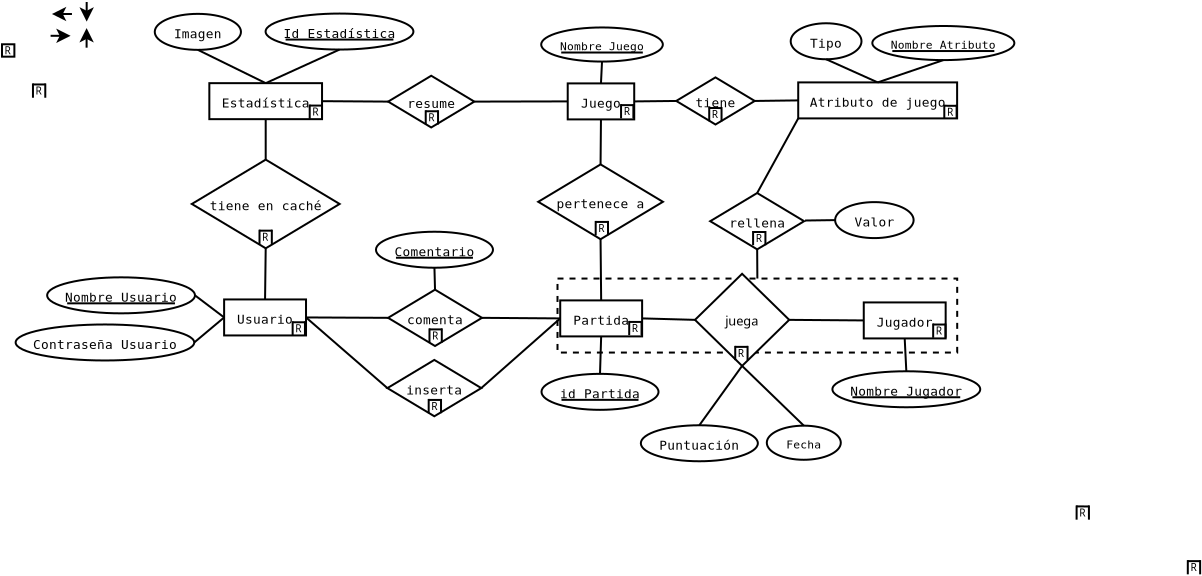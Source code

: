 <?xml version="1.0" encoding="UTF-8"?>
<dia:diagram xmlns:dia="http://www.lysator.liu.se/~alla/dia/">
  <dia:layer name="Fondo" visible="true" active="true">
    <dia:object type="Standard - Box" version="0" id="O0">
      <dia:attribute name="obj_pos">
        <dia:point val="48.215,45.178"/>
      </dia:attribute>
      <dia:attribute name="obj_bb">
        <dia:rectangle val="48.165,45.128;68.25,48.928"/>
      </dia:attribute>
      <dia:attribute name="elem_corner">
        <dia:point val="48.215,45.178"/>
      </dia:attribute>
      <dia:attribute name="elem_width">
        <dia:real val="19.985"/>
      </dia:attribute>
      <dia:attribute name="elem_height">
        <dia:real val="3.7"/>
      </dia:attribute>
      <dia:attribute name="border_width">
        <dia:real val="0.1"/>
      </dia:attribute>
      <dia:attribute name="inner_color">
        <dia:color val="#bfbfbf"/>
      </dia:attribute>
      <dia:attribute name="show_background">
        <dia:boolean val="false"/>
      </dia:attribute>
      <dia:attribute name="line_style">
        <dia:enum val="1"/>
      </dia:attribute>
      <dia:attribute name="dashlength">
        <dia:real val="0.3"/>
      </dia:attribute>
    </dia:object>
    <dia:object type="Standard - Text" version="1" id="O1">
      <dia:attribute name="obj_pos">
        <dia:point val="34.74,56.698"/>
      </dia:attribute>
      <dia:attribute name="obj_bb">
        <dia:rectangle val="34.74,56.103;34.74,56.848"/>
      </dia:attribute>
      <dia:attribute name="text">
        <dia:composite type="text">
          <dia:attribute name="string">
            <dia:string>##</dia:string>
          </dia:attribute>
          <dia:attribute name="font">
            <dia:font family="sans" style="0" name="Helvetica"/>
          </dia:attribute>
          <dia:attribute name="height">
            <dia:real val="0.8"/>
          </dia:attribute>
          <dia:attribute name="pos">
            <dia:point val="34.74,56.698"/>
          </dia:attribute>
          <dia:attribute name="color">
            <dia:color val="#000000"/>
          </dia:attribute>
          <dia:attribute name="alignment">
            <dia:enum val="0"/>
          </dia:attribute>
        </dia:composite>
      </dia:attribute>
      <dia:attribute name="valign">
        <dia:enum val="3"/>
      </dia:attribute>
    </dia:object>
    <dia:object type="Flowchart - Diamond" version="0" id="O2">
      <dia:attribute name="obj_pos">
        <dia:point val="55.089,44.94"/>
      </dia:attribute>
      <dia:attribute name="obj_bb">
        <dia:rectangle val="55.039,44.89;59.849,49.596"/>
      </dia:attribute>
      <dia:attribute name="elem_corner">
        <dia:point val="55.089,44.94"/>
      </dia:attribute>
      <dia:attribute name="elem_width">
        <dia:real val="4.711"/>
      </dia:attribute>
      <dia:attribute name="elem_height">
        <dia:real val="4.605"/>
      </dia:attribute>
      <dia:attribute name="show_background">
        <dia:boolean val="true"/>
      </dia:attribute>
      <dia:attribute name="padding">
        <dia:real val="0.354"/>
      </dia:attribute>
      <dia:attribute name="text">
        <dia:composite type="text">
          <dia:attribute name="string">
            <dia:string>#juega#</dia:string>
          </dia:attribute>
          <dia:attribute name="font">
            <dia:font family="sans" style="0" name="Helvetica"/>
          </dia:attribute>
          <dia:attribute name="height">
            <dia:real val="0.8"/>
          </dia:attribute>
          <dia:attribute name="pos">
            <dia:point val="57.444,47.438"/>
          </dia:attribute>
          <dia:attribute name="color">
            <dia:color val="#000000"/>
          </dia:attribute>
          <dia:attribute name="alignment">
            <dia:enum val="1"/>
          </dia:attribute>
        </dia:composite>
      </dia:attribute>
    </dia:object>
    <dia:object type="Standard - Line" version="0" id="O3">
      <dia:attribute name="obj_pos">
        <dia:point val="63.528,47.271"/>
      </dia:attribute>
      <dia:attribute name="obj_bb">
        <dia:rectangle val="59.749,47.193;63.578,47.321"/>
      </dia:attribute>
      <dia:attribute name="conn_endpoints">
        <dia:point val="63.528,47.271"/>
        <dia:point val="59.8,47.243"/>
      </dia:attribute>
      <dia:attribute name="numcp">
        <dia:int val="1"/>
      </dia:attribute>
      <dia:connections>
        <dia:connection handle="0" to="O5" connection="3"/>
        <dia:connection handle="1" to="O2" connection="4"/>
      </dia:connections>
    </dia:object>
    <dia:object type="Standard - Line" version="0" id="O4">
      <dia:attribute name="obj_pos">
        <dia:point val="55.089,47.243"/>
      </dia:attribute>
      <dia:attribute name="obj_bb">
        <dia:rectangle val="52.394,47.119;55.14,47.294"/>
      </dia:attribute>
      <dia:attribute name="conn_endpoints">
        <dia:point val="55.089,47.243"/>
        <dia:point val="52.446,47.17"/>
      </dia:attribute>
      <dia:attribute name="numcp">
        <dia:int val="1"/>
      </dia:attribute>
      <dia:connections>
        <dia:connection handle="0" to="O2" connection="12"/>
        <dia:connection handle="1" to="O6" connection="4"/>
      </dia:connections>
    </dia:object>
    <dia:object type="ER - Entity" version="0" id="O5">
      <dia:attribute name="obj_pos">
        <dia:point val="63.528,46.371"/>
      </dia:attribute>
      <dia:attribute name="obj_bb">
        <dia:rectangle val="63.478,46.321;67.673,48.221"/>
      </dia:attribute>
      <dia:attribute name="elem_corner">
        <dia:point val="63.528,46.371"/>
      </dia:attribute>
      <dia:attribute name="elem_width">
        <dia:real val="4.095"/>
      </dia:attribute>
      <dia:attribute name="elem_height">
        <dia:real val="1.8"/>
      </dia:attribute>
      <dia:attribute name="border_width">
        <dia:real val="0.1"/>
      </dia:attribute>
      <dia:attribute name="border_color">
        <dia:color val="#000000"/>
      </dia:attribute>
      <dia:attribute name="inner_color">
        <dia:color val="#ffffff"/>
      </dia:attribute>
      <dia:attribute name="name">
        <dia:string>#Jugador#</dia:string>
      </dia:attribute>
      <dia:attribute name="weak">
        <dia:boolean val="false"/>
      </dia:attribute>
      <dia:attribute name="associative">
        <dia:boolean val="false"/>
      </dia:attribute>
      <dia:attribute name="font">
        <dia:font family="monospace" style="0" name="Courier"/>
      </dia:attribute>
      <dia:attribute name="font_height">
        <dia:real val="0.8"/>
      </dia:attribute>
    </dia:object>
    <dia:object type="ER - Entity" version="0" id="O6">
      <dia:attribute name="obj_pos">
        <dia:point val="48.351,46.27"/>
      </dia:attribute>
      <dia:attribute name="obj_bb">
        <dia:rectangle val="48.301,46.22;52.496,48.12"/>
      </dia:attribute>
      <dia:attribute name="elem_corner">
        <dia:point val="48.351,46.27"/>
      </dia:attribute>
      <dia:attribute name="elem_width">
        <dia:real val="4.095"/>
      </dia:attribute>
      <dia:attribute name="elem_height">
        <dia:real val="1.8"/>
      </dia:attribute>
      <dia:attribute name="border_width">
        <dia:real val="0.1"/>
      </dia:attribute>
      <dia:attribute name="border_color">
        <dia:color val="#000000"/>
      </dia:attribute>
      <dia:attribute name="inner_color">
        <dia:color val="#ffffff"/>
      </dia:attribute>
      <dia:attribute name="name">
        <dia:string>#Partida#</dia:string>
      </dia:attribute>
      <dia:attribute name="weak">
        <dia:boolean val="false"/>
      </dia:attribute>
      <dia:attribute name="associative">
        <dia:boolean val="false"/>
      </dia:attribute>
      <dia:attribute name="font">
        <dia:font family="monospace" style="0" name="Courier"/>
      </dia:attribute>
      <dia:attribute name="font_height">
        <dia:real val="0.8"/>
      </dia:attribute>
    </dia:object>
    <dia:object type="ER - Entity" version="0" id="O7">
      <dia:attribute name="obj_pos">
        <dia:point val="48.726,35.42"/>
      </dia:attribute>
      <dia:attribute name="obj_bb">
        <dia:rectangle val="48.676,35.37;52.101,37.27"/>
      </dia:attribute>
      <dia:attribute name="elem_corner">
        <dia:point val="48.726,35.42"/>
      </dia:attribute>
      <dia:attribute name="elem_width">
        <dia:real val="3.325"/>
      </dia:attribute>
      <dia:attribute name="elem_height">
        <dia:real val="1.8"/>
      </dia:attribute>
      <dia:attribute name="border_width">
        <dia:real val="0.1"/>
      </dia:attribute>
      <dia:attribute name="border_color">
        <dia:color val="#000000"/>
      </dia:attribute>
      <dia:attribute name="inner_color">
        <dia:color val="#ffffff"/>
      </dia:attribute>
      <dia:attribute name="name">
        <dia:string>#Juego#</dia:string>
      </dia:attribute>
      <dia:attribute name="weak">
        <dia:boolean val="false"/>
      </dia:attribute>
      <dia:attribute name="associative">
        <dia:boolean val="false"/>
      </dia:attribute>
      <dia:attribute name="font">
        <dia:font family="monospace" style="0" name="Courier"/>
      </dia:attribute>
      <dia:attribute name="font_height">
        <dia:real val="0.8"/>
      </dia:attribute>
    </dia:object>
    <dia:object type="Standard - Line" version="0" id="O8">
      <dia:attribute name="obj_pos">
        <dia:point val="50.388,37.22"/>
      </dia:attribute>
      <dia:attribute name="obj_bb">
        <dia:rectangle val="50.318,37.17;50.439,39.521"/>
      </dia:attribute>
      <dia:attribute name="conn_endpoints">
        <dia:point val="50.388,37.22"/>
        <dia:point val="50.368,39.47"/>
      </dia:attribute>
      <dia:attribute name="numcp">
        <dia:int val="1"/>
      </dia:attribute>
      <dia:connections>
        <dia:connection handle="0" to="O7" connection="6"/>
        <dia:connection handle="1" to="O9" connection="2"/>
      </dia:connections>
    </dia:object>
    <dia:object type="ER - Relationship" version="0" id="O9">
      <dia:attribute name="obj_pos">
        <dia:point val="47.251,39.47"/>
      </dia:attribute>
      <dia:attribute name="obj_bb">
        <dia:rectangle val="46.901,39.42;53.836,43.261"/>
      </dia:attribute>
      <dia:attribute name="elem_corner">
        <dia:point val="47.251,39.47"/>
      </dia:attribute>
      <dia:attribute name="elem_width">
        <dia:real val="6.235"/>
      </dia:attribute>
      <dia:attribute name="elem_height">
        <dia:real val="3.741"/>
      </dia:attribute>
      <dia:attribute name="border_width">
        <dia:real val="0.1"/>
      </dia:attribute>
      <dia:attribute name="border_color">
        <dia:color val="#000000"/>
      </dia:attribute>
      <dia:attribute name="inner_color">
        <dia:color val="#ffffff"/>
      </dia:attribute>
      <dia:attribute name="name">
        <dia:string>#pertenece a#</dia:string>
      </dia:attribute>
      <dia:attribute name="left_card">
        <dia:string>##</dia:string>
      </dia:attribute>
      <dia:attribute name="right_card">
        <dia:string>##</dia:string>
      </dia:attribute>
      <dia:attribute name="identifying">
        <dia:boolean val="false"/>
      </dia:attribute>
      <dia:attribute name="rotated">
        <dia:boolean val="false"/>
      </dia:attribute>
      <dia:attribute name="font">
        <dia:font family="monospace" style="0" name="Courier"/>
      </dia:attribute>
      <dia:attribute name="font_height">
        <dia:real val="0.8"/>
      </dia:attribute>
    </dia:object>
    <dia:object type="Standard - Line" version="0" id="O10">
      <dia:attribute name="obj_pos">
        <dia:point val="50.368,43.211"/>
      </dia:attribute>
      <dia:attribute name="obj_bb">
        <dia:rectangle val="50.318,43.161;50.449,46.321"/>
      </dia:attribute>
      <dia:attribute name="conn_endpoints">
        <dia:point val="50.368,43.211"/>
        <dia:point val="50.398,46.27"/>
      </dia:attribute>
      <dia:attribute name="numcp">
        <dia:int val="1"/>
      </dia:attribute>
      <dia:connections>
        <dia:connection handle="0" to="O9" connection="6"/>
        <dia:connection handle="1" to="O6" connection="1"/>
      </dia:connections>
    </dia:object>
    <dia:object type="ER - Relationship" version="0" id="O11">
      <dia:attribute name="obj_pos">
        <dia:point val="54.151,35.12"/>
      </dia:attribute>
      <dia:attribute name="obj_bb">
        <dia:rectangle val="53.801,35.07;58.426,37.525"/>
      </dia:attribute>
      <dia:attribute name="elem_corner">
        <dia:point val="54.151,35.12"/>
      </dia:attribute>
      <dia:attribute name="elem_width">
        <dia:real val="3.925"/>
      </dia:attribute>
      <dia:attribute name="elem_height">
        <dia:real val="2.355"/>
      </dia:attribute>
      <dia:attribute name="border_width">
        <dia:real val="0.1"/>
      </dia:attribute>
      <dia:attribute name="border_color">
        <dia:color val="#000000"/>
      </dia:attribute>
      <dia:attribute name="inner_color">
        <dia:color val="#ffffff"/>
      </dia:attribute>
      <dia:attribute name="name">
        <dia:string>#tiene#</dia:string>
      </dia:attribute>
      <dia:attribute name="left_card">
        <dia:string>##</dia:string>
      </dia:attribute>
      <dia:attribute name="right_card">
        <dia:string>##</dia:string>
      </dia:attribute>
      <dia:attribute name="identifying">
        <dia:boolean val="false"/>
      </dia:attribute>
      <dia:attribute name="rotated">
        <dia:boolean val="false"/>
      </dia:attribute>
      <dia:attribute name="font">
        <dia:font family="monospace" style="0" name="Courier"/>
      </dia:attribute>
      <dia:attribute name="font_height">
        <dia:real val="0.8"/>
      </dia:attribute>
    </dia:object>
    <dia:object type="ER - Entity" version="0" id="O12">
      <dia:attribute name="obj_pos">
        <dia:point val="60.251,35.37"/>
      </dia:attribute>
      <dia:attribute name="obj_bb">
        <dia:rectangle val="60.201,35.32;68.246,37.22"/>
      </dia:attribute>
      <dia:attribute name="elem_corner">
        <dia:point val="60.251,35.37"/>
      </dia:attribute>
      <dia:attribute name="elem_width">
        <dia:real val="7.945"/>
      </dia:attribute>
      <dia:attribute name="elem_height">
        <dia:real val="1.8"/>
      </dia:attribute>
      <dia:attribute name="border_width">
        <dia:real val="0.1"/>
      </dia:attribute>
      <dia:attribute name="border_color">
        <dia:color val="#000000"/>
      </dia:attribute>
      <dia:attribute name="inner_color">
        <dia:color val="#ffffff"/>
      </dia:attribute>
      <dia:attribute name="name">
        <dia:string>#Atributo de juego#</dia:string>
      </dia:attribute>
      <dia:attribute name="weak">
        <dia:boolean val="false"/>
      </dia:attribute>
      <dia:attribute name="associative">
        <dia:boolean val="false"/>
      </dia:attribute>
      <dia:attribute name="font">
        <dia:font family="monospace" style="0" name="Courier"/>
      </dia:attribute>
      <dia:attribute name="font_height">
        <dia:real val="0.8"/>
      </dia:attribute>
    </dia:object>
    <dia:object type="Standard - Line" version="0" id="O13">
      <dia:attribute name="obj_pos">
        <dia:point val="54.151,36.298"/>
      </dia:attribute>
      <dia:attribute name="obj_bb">
        <dia:rectangle val="52.0,36.247;54.201,36.371"/>
      </dia:attribute>
      <dia:attribute name="conn_endpoints">
        <dia:point val="54.151,36.298"/>
        <dia:point val="52.051,36.32"/>
      </dia:attribute>
      <dia:attribute name="numcp">
        <dia:int val="1"/>
      </dia:attribute>
      <dia:connections>
        <dia:connection handle="0" to="O11" connection="0"/>
        <dia:connection handle="1" to="O7" connection="4"/>
      </dia:connections>
    </dia:object>
    <dia:object type="Standard - Line" version="0" id="O14">
      <dia:attribute name="obj_pos">
        <dia:point val="58.076,36.298"/>
      </dia:attribute>
      <dia:attribute name="obj_bb">
        <dia:rectangle val="58.025,36.22;60.301,36.349"/>
      </dia:attribute>
      <dia:attribute name="conn_endpoints">
        <dia:point val="58.076,36.298"/>
        <dia:point val="60.251,36.27"/>
      </dia:attribute>
      <dia:attribute name="numcp">
        <dia:int val="1"/>
      </dia:attribute>
      <dia:connections>
        <dia:connection handle="0" to="O11" connection="4"/>
        <dia:connection handle="1" to="O12" connection="3"/>
      </dia:connections>
    </dia:object>
    <dia:object type="ER - Attribute" version="0" id="O15">
      <dia:attribute name="obj_pos">
        <dia:point val="47.401,32.623"/>
      </dia:attribute>
      <dia:attribute name="obj_bb">
        <dia:rectangle val="47.351,32.573;53.531,34.379"/>
      </dia:attribute>
      <dia:attribute name="elem_corner">
        <dia:point val="47.401,32.623"/>
      </dia:attribute>
      <dia:attribute name="elem_width">
        <dia:real val="6.08"/>
      </dia:attribute>
      <dia:attribute name="elem_height">
        <dia:real val="1.706"/>
      </dia:attribute>
      <dia:attribute name="border_width">
        <dia:real val="0.1"/>
      </dia:attribute>
      <dia:attribute name="border_color">
        <dia:color val="#000000"/>
      </dia:attribute>
      <dia:attribute name="inner_color">
        <dia:color val="#ffffff"/>
      </dia:attribute>
      <dia:attribute name="name">
        <dia:string>#Nombre Juego#</dia:string>
      </dia:attribute>
      <dia:attribute name="key">
        <dia:boolean val="true"/>
      </dia:attribute>
      <dia:attribute name="weak_key">
        <dia:boolean val="false"/>
      </dia:attribute>
      <dia:attribute name="derived">
        <dia:boolean val="false"/>
      </dia:attribute>
      <dia:attribute name="multivalued">
        <dia:boolean val="false"/>
      </dia:attribute>
      <dia:attribute name="font">
        <dia:font family="monospace" style="0" name="Courier"/>
      </dia:attribute>
      <dia:attribute name="font_height">
        <dia:real val="0.706"/>
      </dia:attribute>
    </dia:object>
    <dia:object type="Standard - Line" version="0" id="O16">
      <dia:attribute name="obj_pos">
        <dia:point val="50.388,35.42"/>
      </dia:attribute>
      <dia:attribute name="obj_bb">
        <dia:rectangle val="50.336,34.276;50.494,35.473"/>
      </dia:attribute>
      <dia:attribute name="conn_endpoints">
        <dia:point val="50.388,35.42"/>
        <dia:point val="50.441,34.329"/>
      </dia:attribute>
      <dia:attribute name="numcp">
        <dia:int val="1"/>
      </dia:attribute>
      <dia:connections>
        <dia:connection handle="0" to="O7" connection="1"/>
        <dia:connection handle="1" to="O15" connection="6"/>
      </dia:connections>
    </dia:object>
    <dia:object type="ER - Attribute" version="0" id="O17">
      <dia:attribute name="obj_pos">
        <dia:point val="63.957,32.549"/>
      </dia:attribute>
      <dia:attribute name="obj_bb">
        <dia:rectangle val="63.907,32.499;71.107,34.305"/>
      </dia:attribute>
      <dia:attribute name="elem_corner">
        <dia:point val="63.957,32.549"/>
      </dia:attribute>
      <dia:attribute name="elem_width">
        <dia:real val="7.1"/>
      </dia:attribute>
      <dia:attribute name="elem_height">
        <dia:real val="1.706"/>
      </dia:attribute>
      <dia:attribute name="border_width">
        <dia:real val="0.1"/>
      </dia:attribute>
      <dia:attribute name="border_color">
        <dia:color val="#000000"/>
      </dia:attribute>
      <dia:attribute name="inner_color">
        <dia:color val="#ffffff"/>
      </dia:attribute>
      <dia:attribute name="name">
        <dia:string>#Nombre Atributo#</dia:string>
      </dia:attribute>
      <dia:attribute name="key">
        <dia:boolean val="true"/>
      </dia:attribute>
      <dia:attribute name="weak_key">
        <dia:boolean val="false"/>
      </dia:attribute>
      <dia:attribute name="derived">
        <dia:boolean val="false"/>
      </dia:attribute>
      <dia:attribute name="multivalued">
        <dia:boolean val="false"/>
      </dia:attribute>
      <dia:attribute name="font">
        <dia:font family="monospace" style="0" name="Courier"/>
      </dia:attribute>
      <dia:attribute name="font_height">
        <dia:real val="0.706"/>
      </dia:attribute>
    </dia:object>
    <dia:object type="Standard - Line" version="0" id="O18">
      <dia:attribute name="obj_pos">
        <dia:point val="67.507,34.255"/>
      </dia:attribute>
      <dia:attribute name="obj_bb">
        <dia:rectangle val="64.16,34.191;67.57,35.434"/>
      </dia:attribute>
      <dia:attribute name="conn_endpoints">
        <dia:point val="67.507,34.255"/>
        <dia:point val="64.223,35.37"/>
      </dia:attribute>
      <dia:attribute name="numcp">
        <dia:int val="1"/>
      </dia:attribute>
      <dia:connections>
        <dia:connection handle="0" to="O17" connection="6"/>
        <dia:connection handle="1" to="O12" connection="1"/>
      </dia:connections>
    </dia:object>
    <dia:object type="ER - Attribute" version="0" id="O19">
      <dia:attribute name="obj_pos">
        <dia:point val="58.68,52.533"/>
      </dia:attribute>
      <dia:attribute name="obj_bb">
        <dia:rectangle val="58.63,52.483;62.43,54.288"/>
      </dia:attribute>
      <dia:attribute name="elem_corner">
        <dia:point val="58.68,52.533"/>
      </dia:attribute>
      <dia:attribute name="elem_width">
        <dia:real val="3.7"/>
      </dia:attribute>
      <dia:attribute name="elem_height">
        <dia:real val="1.706"/>
      </dia:attribute>
      <dia:attribute name="border_width">
        <dia:real val="0.1"/>
      </dia:attribute>
      <dia:attribute name="border_color">
        <dia:color val="#000000"/>
      </dia:attribute>
      <dia:attribute name="inner_color">
        <dia:color val="#ffffff"/>
      </dia:attribute>
      <dia:attribute name="name">
        <dia:string>#Fecha#</dia:string>
      </dia:attribute>
      <dia:attribute name="key">
        <dia:boolean val="false"/>
      </dia:attribute>
      <dia:attribute name="weak_key">
        <dia:boolean val="false"/>
      </dia:attribute>
      <dia:attribute name="derived">
        <dia:boolean val="false"/>
      </dia:attribute>
      <dia:attribute name="multivalued">
        <dia:boolean val="false"/>
      </dia:attribute>
      <dia:attribute name="font">
        <dia:font family="monospace" style="0" name="Courier"/>
      </dia:attribute>
      <dia:attribute name="font_height">
        <dia:real val="0.706"/>
      </dia:attribute>
    </dia:object>
    <dia:object type="Standard - Line" version="0" id="O20">
      <dia:attribute name="obj_pos">
        <dia:point val="60.53,52.533"/>
      </dia:attribute>
      <dia:attribute name="obj_bb">
        <dia:rectangle val="57.373,49.475;60.601,52.603"/>
      </dia:attribute>
      <dia:attribute name="conn_endpoints">
        <dia:point val="60.53,52.533"/>
        <dia:point val="57.444,49.546"/>
      </dia:attribute>
      <dia:attribute name="numcp">
        <dia:int val="1"/>
      </dia:attribute>
      <dia:connections>
        <dia:connection handle="0" to="O19" connection="1"/>
        <dia:connection handle="1" to="O2" connection="8"/>
      </dia:connections>
    </dia:object>
    <dia:object type="ER - Relationship" version="0" id="O21">
      <dia:attribute name="obj_pos">
        <dia:point val="55.85,40.901"/>
      </dia:attribute>
      <dia:attribute name="obj_bb">
        <dia:rectangle val="55.5,40.852;60.895,43.769"/>
      </dia:attribute>
      <dia:attribute name="elem_corner">
        <dia:point val="55.85,40.901"/>
      </dia:attribute>
      <dia:attribute name="elem_width">
        <dia:real val="4.695"/>
      </dia:attribute>
      <dia:attribute name="elem_height">
        <dia:real val="2.817"/>
      </dia:attribute>
      <dia:attribute name="border_width">
        <dia:real val="0.1"/>
      </dia:attribute>
      <dia:attribute name="border_color">
        <dia:color val="#000000"/>
      </dia:attribute>
      <dia:attribute name="inner_color">
        <dia:color val="#ffffff"/>
      </dia:attribute>
      <dia:attribute name="name">
        <dia:string>#rellena#</dia:string>
      </dia:attribute>
      <dia:attribute name="left_card">
        <dia:string>##</dia:string>
      </dia:attribute>
      <dia:attribute name="right_card">
        <dia:string>##</dia:string>
      </dia:attribute>
      <dia:attribute name="identifying">
        <dia:boolean val="false"/>
      </dia:attribute>
      <dia:attribute name="rotated">
        <dia:boolean val="false"/>
      </dia:attribute>
      <dia:attribute name="font">
        <dia:font family="monospace" style="0" name="Courier"/>
      </dia:attribute>
      <dia:attribute name="font_height">
        <dia:real val="0.8"/>
      </dia:attribute>
    </dia:object>
    <dia:object type="Standard - Line" version="0" id="O22">
      <dia:attribute name="obj_pos">
        <dia:point val="58.208,45.178"/>
      </dia:attribute>
      <dia:attribute name="obj_bb">
        <dia:rectangle val="58.148,43.668;58.258,45.228"/>
      </dia:attribute>
      <dia:attribute name="conn_endpoints">
        <dia:point val="58.208,45.178"/>
        <dia:point val="58.198,43.718"/>
      </dia:attribute>
      <dia:attribute name="numcp">
        <dia:int val="1"/>
      </dia:attribute>
      <dia:connections>
        <dia:connection handle="0" to="O0" connection="1"/>
        <dia:connection handle="1" to="O21" connection="6"/>
      </dia:connections>
    </dia:object>
    <dia:object type="Standard - Line" version="0" id="O23">
      <dia:attribute name="obj_pos">
        <dia:point val="58.198,40.901"/>
      </dia:attribute>
      <dia:attribute name="obj_bb">
        <dia:rectangle val="58.13,37.102;60.319,40.969"/>
      </dia:attribute>
      <dia:attribute name="conn_endpoints">
        <dia:point val="58.198,40.901"/>
        <dia:point val="60.251,37.17"/>
      </dia:attribute>
      <dia:attribute name="numcp">
        <dia:int val="1"/>
      </dia:attribute>
      <dia:connections>
        <dia:connection handle="0" to="O21" connection="2"/>
        <dia:connection handle="1" to="O12" connection="5"/>
      </dia:connections>
    </dia:object>
    <dia:object type="ER - Attribute" version="0" id="O24">
      <dia:attribute name="obj_pos">
        <dia:point val="62.096,41.355"/>
      </dia:attribute>
      <dia:attribute name="obj_bb">
        <dia:rectangle val="62.046,41.305;66.071,43.205"/>
      </dia:attribute>
      <dia:attribute name="elem_corner">
        <dia:point val="62.096,41.355"/>
      </dia:attribute>
      <dia:attribute name="elem_width">
        <dia:real val="3.925"/>
      </dia:attribute>
      <dia:attribute name="elem_height">
        <dia:real val="1.8"/>
      </dia:attribute>
      <dia:attribute name="border_width">
        <dia:real val="0.1"/>
      </dia:attribute>
      <dia:attribute name="border_color">
        <dia:color val="#000000"/>
      </dia:attribute>
      <dia:attribute name="inner_color">
        <dia:color val="#ffffff"/>
      </dia:attribute>
      <dia:attribute name="name">
        <dia:string>#Valor#</dia:string>
      </dia:attribute>
      <dia:attribute name="key">
        <dia:boolean val="false"/>
      </dia:attribute>
      <dia:attribute name="weak_key">
        <dia:boolean val="false"/>
      </dia:attribute>
      <dia:attribute name="derived">
        <dia:boolean val="false"/>
      </dia:attribute>
      <dia:attribute name="multivalued">
        <dia:boolean val="false"/>
      </dia:attribute>
      <dia:attribute name="font">
        <dia:font family="monospace" style="0" name="Courier"/>
      </dia:attribute>
      <dia:attribute name="font_height">
        <dia:real val="0.8"/>
      </dia:attribute>
    </dia:object>
    <dia:object type="Standard - Line" version="0" id="O25">
      <dia:attribute name="obj_pos">
        <dia:point val="60.592,42.276"/>
      </dia:attribute>
      <dia:attribute name="obj_bb">
        <dia:rectangle val="60.541,42.204;62.146,42.327"/>
      </dia:attribute>
      <dia:attribute name="conn_endpoints">
        <dia:point val="60.592,42.276"/>
        <dia:point val="62.096,42.255"/>
      </dia:attribute>
      <dia:attribute name="numcp">
        <dia:int val="1"/>
      </dia:attribute>
      <dia:connections>
        <dia:connection handle="0" to="O21" connection="8"/>
        <dia:connection handle="1" to="O24" connection="3"/>
      </dia:connections>
    </dia:object>
    <dia:object type="ER - Relationship" version="0" id="O26">
      <dia:attribute name="obj_pos">
        <dia:point val="39.745,35.037"/>
      </dia:attribute>
      <dia:attribute name="obj_bb">
        <dia:rectangle val="39.395,34.987;44.405,37.673"/>
      </dia:attribute>
      <dia:attribute name="elem_corner">
        <dia:point val="39.745,35.037"/>
      </dia:attribute>
      <dia:attribute name="elem_width">
        <dia:real val="4.31"/>
      </dia:attribute>
      <dia:attribute name="elem_height">
        <dia:real val="2.586"/>
      </dia:attribute>
      <dia:attribute name="border_width">
        <dia:real val="0.1"/>
      </dia:attribute>
      <dia:attribute name="border_color">
        <dia:color val="#000000"/>
      </dia:attribute>
      <dia:attribute name="inner_color">
        <dia:color val="#ffffff"/>
      </dia:attribute>
      <dia:attribute name="name">
        <dia:string>#resume#</dia:string>
      </dia:attribute>
      <dia:attribute name="left_card">
        <dia:string>##</dia:string>
      </dia:attribute>
      <dia:attribute name="right_card">
        <dia:string>##</dia:string>
      </dia:attribute>
      <dia:attribute name="identifying">
        <dia:boolean val="false"/>
      </dia:attribute>
      <dia:attribute name="rotated">
        <dia:boolean val="false"/>
      </dia:attribute>
      <dia:attribute name="font">
        <dia:font family="monospace" style="0" name="Courier"/>
      </dia:attribute>
      <dia:attribute name="font_height">
        <dia:real val="0.8"/>
      </dia:attribute>
    </dia:object>
    <dia:object type="ER - Entity" version="0" id="O27">
      <dia:attribute name="obj_pos">
        <dia:point val="30.807,35.408"/>
      </dia:attribute>
      <dia:attribute name="obj_bb">
        <dia:rectangle val="30.757,35.358;36.492,37.258"/>
      </dia:attribute>
      <dia:attribute name="elem_corner">
        <dia:point val="30.807,35.408"/>
      </dia:attribute>
      <dia:attribute name="elem_width">
        <dia:real val="5.635"/>
      </dia:attribute>
      <dia:attribute name="elem_height">
        <dia:real val="1.8"/>
      </dia:attribute>
      <dia:attribute name="border_width">
        <dia:real val="0.1"/>
      </dia:attribute>
      <dia:attribute name="border_color">
        <dia:color val="#000000"/>
      </dia:attribute>
      <dia:attribute name="inner_color">
        <dia:color val="#ffffff"/>
      </dia:attribute>
      <dia:attribute name="name">
        <dia:string>#Estadística#</dia:string>
      </dia:attribute>
      <dia:attribute name="weak">
        <dia:boolean val="false"/>
      </dia:attribute>
      <dia:attribute name="associative">
        <dia:boolean val="false"/>
      </dia:attribute>
      <dia:attribute name="font">
        <dia:font family="monospace" style="0" name="Courier"/>
      </dia:attribute>
      <dia:attribute name="font_height">
        <dia:real val="0.8"/>
      </dia:attribute>
    </dia:object>
    <dia:object type="ER - Attribute" version="0" id="O28">
      <dia:attribute name="obj_pos">
        <dia:point val="28.078,31.943"/>
      </dia:attribute>
      <dia:attribute name="obj_bb">
        <dia:rectangle val="28.028,31.893;32.438,33.793"/>
      </dia:attribute>
      <dia:attribute name="elem_corner">
        <dia:point val="28.078,31.943"/>
      </dia:attribute>
      <dia:attribute name="elem_width">
        <dia:real val="4.31"/>
      </dia:attribute>
      <dia:attribute name="elem_height">
        <dia:real val="1.8"/>
      </dia:attribute>
      <dia:attribute name="border_width">
        <dia:real val="0.1"/>
      </dia:attribute>
      <dia:attribute name="border_color">
        <dia:color val="#000000"/>
      </dia:attribute>
      <dia:attribute name="inner_color">
        <dia:color val="#ffffff"/>
      </dia:attribute>
      <dia:attribute name="name">
        <dia:string>#Imagen#</dia:string>
      </dia:attribute>
      <dia:attribute name="key">
        <dia:boolean val="false"/>
      </dia:attribute>
      <dia:attribute name="weak_key">
        <dia:boolean val="false"/>
      </dia:attribute>
      <dia:attribute name="derived">
        <dia:boolean val="false"/>
      </dia:attribute>
      <dia:attribute name="multivalued">
        <dia:boolean val="false"/>
      </dia:attribute>
      <dia:attribute name="font">
        <dia:font family="monospace" style="0" name="Courier"/>
      </dia:attribute>
      <dia:attribute name="font_height">
        <dia:real val="0.8"/>
      </dia:attribute>
    </dia:object>
    <dia:object type="Standard - Line" version="0" id="O29">
      <dia:attribute name="obj_pos">
        <dia:point val="30.233,33.743"/>
      </dia:attribute>
      <dia:attribute name="obj_bb">
        <dia:rectangle val="30.166,33.676;33.692,35.475"/>
      </dia:attribute>
      <dia:attribute name="conn_endpoints">
        <dia:point val="30.233,33.743"/>
        <dia:point val="33.625,35.408"/>
      </dia:attribute>
      <dia:attribute name="numcp">
        <dia:int val="1"/>
      </dia:attribute>
      <dia:connections>
        <dia:connection handle="0" to="O28" connection="6"/>
        <dia:connection handle="1" to="O27" connection="1"/>
      </dia:connections>
    </dia:object>
    <dia:object type="Standard - Line" version="0" id="O30">
      <dia:attribute name="obj_pos">
        <dia:point val="36.442,36.308"/>
      </dia:attribute>
      <dia:attribute name="obj_bb">
        <dia:rectangle val="36.392,36.257;39.795,36.38"/>
      </dia:attribute>
      <dia:attribute name="conn_endpoints">
        <dia:point val="36.442,36.308"/>
        <dia:point val="39.745,36.33"/>
      </dia:attribute>
      <dia:attribute name="numcp">
        <dia:int val="1"/>
      </dia:attribute>
      <dia:connections>
        <dia:connection handle="0" to="O27" connection="4"/>
        <dia:connection handle="1" to="O26" connection="0"/>
      </dia:connections>
    </dia:object>
    <dia:object type="Standard - Line" version="0" id="O31">
      <dia:attribute name="obj_pos">
        <dia:point val="44.055,36.33"/>
      </dia:attribute>
      <dia:attribute name="obj_bb">
        <dia:rectangle val="44.005,36.27;48.776,36.38"/>
      </dia:attribute>
      <dia:attribute name="conn_endpoints">
        <dia:point val="44.055,36.33"/>
        <dia:point val="48.726,36.32"/>
      </dia:attribute>
      <dia:attribute name="numcp">
        <dia:int val="1"/>
      </dia:attribute>
      <dia:connections>
        <dia:connection handle="0" to="O26" connection="4"/>
        <dia:connection handle="1" to="O7" connection="3"/>
      </dia:connections>
    </dia:object>
    <dia:object type="ER - Attribute" version="0" id="O32">
      <dia:attribute name="obj_pos">
        <dia:point val="33.62,31.928"/>
      </dia:attribute>
      <dia:attribute name="obj_bb">
        <dia:rectangle val="33.57,31.878;41.06,33.778"/>
      </dia:attribute>
      <dia:attribute name="elem_corner">
        <dia:point val="33.62,31.928"/>
      </dia:attribute>
      <dia:attribute name="elem_width">
        <dia:real val="7.39"/>
      </dia:attribute>
      <dia:attribute name="elem_height">
        <dia:real val="1.8"/>
      </dia:attribute>
      <dia:attribute name="border_width">
        <dia:real val="0.1"/>
      </dia:attribute>
      <dia:attribute name="border_color">
        <dia:color val="#000000"/>
      </dia:attribute>
      <dia:attribute name="inner_color">
        <dia:color val="#ffffff"/>
      </dia:attribute>
      <dia:attribute name="name">
        <dia:string>#Id Estadística#</dia:string>
      </dia:attribute>
      <dia:attribute name="key">
        <dia:boolean val="true"/>
      </dia:attribute>
      <dia:attribute name="weak_key">
        <dia:boolean val="false"/>
      </dia:attribute>
      <dia:attribute name="derived">
        <dia:boolean val="false"/>
      </dia:attribute>
      <dia:attribute name="multivalued">
        <dia:boolean val="false"/>
      </dia:attribute>
      <dia:attribute name="font">
        <dia:font family="monospace" style="0" name="Courier"/>
      </dia:attribute>
      <dia:attribute name="font_height">
        <dia:real val="0.8"/>
      </dia:attribute>
    </dia:object>
    <dia:object type="Standard - Line" version="0" id="O33">
      <dia:attribute name="obj_pos">
        <dia:point val="37.315,33.728"/>
      </dia:attribute>
      <dia:attribute name="obj_bb">
        <dia:rectangle val="33.559,33.662;37.381,35.474"/>
      </dia:attribute>
      <dia:attribute name="conn_endpoints">
        <dia:point val="37.315,33.728"/>
        <dia:point val="33.625,35.408"/>
      </dia:attribute>
      <dia:attribute name="numcp">
        <dia:int val="1"/>
      </dia:attribute>
      <dia:connections>
        <dia:connection handle="0" to="O32" connection="6"/>
        <dia:connection handle="1" to="O27" connection="1"/>
      </dia:connections>
    </dia:object>
    <dia:object type="ER - Attribute" version="0" id="O34">
      <dia:attribute name="obj_pos">
        <dia:point val="47.415,49.942"/>
      </dia:attribute>
      <dia:attribute name="obj_bb">
        <dia:rectangle val="47.365,49.892;53.315,51.792"/>
      </dia:attribute>
      <dia:attribute name="elem_corner">
        <dia:point val="47.415,49.942"/>
      </dia:attribute>
      <dia:attribute name="elem_width">
        <dia:real val="5.85"/>
      </dia:attribute>
      <dia:attribute name="elem_height">
        <dia:real val="1.8"/>
      </dia:attribute>
      <dia:attribute name="border_width">
        <dia:real val="0.1"/>
      </dia:attribute>
      <dia:attribute name="border_color">
        <dia:color val="#000000"/>
      </dia:attribute>
      <dia:attribute name="inner_color">
        <dia:color val="#ffffff"/>
      </dia:attribute>
      <dia:attribute name="name">
        <dia:string>#id Partida#</dia:string>
      </dia:attribute>
      <dia:attribute name="key">
        <dia:boolean val="true"/>
      </dia:attribute>
      <dia:attribute name="weak_key">
        <dia:boolean val="false"/>
      </dia:attribute>
      <dia:attribute name="derived">
        <dia:boolean val="false"/>
      </dia:attribute>
      <dia:attribute name="multivalued">
        <dia:boolean val="false"/>
      </dia:attribute>
      <dia:attribute name="font">
        <dia:font family="monospace" style="0" name="Courier"/>
      </dia:attribute>
      <dia:attribute name="font_height">
        <dia:real val="0.8"/>
      </dia:attribute>
    </dia:object>
    <dia:object type="Standard - Line" version="0" id="O35">
      <dia:attribute name="obj_pos">
        <dia:point val="50.34,49.942"/>
      </dia:attribute>
      <dia:attribute name="obj_bb">
        <dia:rectangle val="50.288,48.019;50.45,49.993"/>
      </dia:attribute>
      <dia:attribute name="conn_endpoints">
        <dia:point val="50.34,49.942"/>
        <dia:point val="50.398,48.07"/>
      </dia:attribute>
      <dia:attribute name="numcp">
        <dia:int val="1"/>
      </dia:attribute>
      <dia:connections>
        <dia:connection handle="0" to="O34" connection="1"/>
        <dia:connection handle="1" to="O6" connection="6"/>
      </dia:connections>
    </dia:object>
    <dia:object type="ER - Attribute" version="0" id="O36">
      <dia:attribute name="obj_pos">
        <dia:point val="59.875,32.413"/>
      </dia:attribute>
      <dia:attribute name="obj_bb">
        <dia:rectangle val="59.825,32.362;63.465,34.263"/>
      </dia:attribute>
      <dia:attribute name="elem_corner">
        <dia:point val="59.875,32.413"/>
      </dia:attribute>
      <dia:attribute name="elem_width">
        <dia:real val="3.54"/>
      </dia:attribute>
      <dia:attribute name="elem_height">
        <dia:real val="1.8"/>
      </dia:attribute>
      <dia:attribute name="border_width">
        <dia:real val="0.1"/>
      </dia:attribute>
      <dia:attribute name="border_color">
        <dia:color val="#000000"/>
      </dia:attribute>
      <dia:attribute name="inner_color">
        <dia:color val="#ffffff"/>
      </dia:attribute>
      <dia:attribute name="name">
        <dia:string>#Tipo#</dia:string>
      </dia:attribute>
      <dia:attribute name="key">
        <dia:boolean val="false"/>
      </dia:attribute>
      <dia:attribute name="weak_key">
        <dia:boolean val="false"/>
      </dia:attribute>
      <dia:attribute name="derived">
        <dia:boolean val="false"/>
      </dia:attribute>
      <dia:attribute name="multivalued">
        <dia:boolean val="false"/>
      </dia:attribute>
      <dia:attribute name="font">
        <dia:font family="monospace" style="0" name="Courier"/>
      </dia:attribute>
      <dia:attribute name="font_height">
        <dia:real val="0.8"/>
      </dia:attribute>
    </dia:object>
    <dia:object type="Standard - Line" version="0" id="O37">
      <dia:attribute name="obj_pos">
        <dia:point val="61.645,34.212"/>
      </dia:attribute>
      <dia:attribute name="obj_bb">
        <dia:rectangle val="61.579,34.146;64.289,35.437"/>
      </dia:attribute>
      <dia:attribute name="conn_endpoints">
        <dia:point val="61.645,34.212"/>
        <dia:point val="64.223,35.37"/>
      </dia:attribute>
      <dia:attribute name="numcp">
        <dia:int val="1"/>
      </dia:attribute>
      <dia:connections>
        <dia:connection handle="0" to="O36" connection="6"/>
        <dia:connection handle="1" to="O12" connection="1"/>
      </dia:connections>
    </dia:object>
    <dia:object type="ER - Attribute" version="0" id="O38">
      <dia:attribute name="obj_pos">
        <dia:point val="61.961,49.813"/>
      </dia:attribute>
      <dia:attribute name="obj_bb">
        <dia:rectangle val="61.91,49.763;69.4,51.663"/>
      </dia:attribute>
      <dia:attribute name="elem_corner">
        <dia:point val="61.961,49.813"/>
      </dia:attribute>
      <dia:attribute name="elem_width">
        <dia:real val="7.39"/>
      </dia:attribute>
      <dia:attribute name="elem_height">
        <dia:real val="1.8"/>
      </dia:attribute>
      <dia:attribute name="border_width">
        <dia:real val="0.1"/>
      </dia:attribute>
      <dia:attribute name="border_color">
        <dia:color val="#000000"/>
      </dia:attribute>
      <dia:attribute name="inner_color">
        <dia:color val="#ffffff"/>
      </dia:attribute>
      <dia:attribute name="name">
        <dia:string>#Nombre Jugador#</dia:string>
      </dia:attribute>
      <dia:attribute name="key">
        <dia:boolean val="true"/>
      </dia:attribute>
      <dia:attribute name="weak_key">
        <dia:boolean val="false"/>
      </dia:attribute>
      <dia:attribute name="derived">
        <dia:boolean val="false"/>
      </dia:attribute>
      <dia:attribute name="multivalued">
        <dia:boolean val="false"/>
      </dia:attribute>
      <dia:attribute name="font">
        <dia:font family="monospace" style="0" name="Courier"/>
      </dia:attribute>
      <dia:attribute name="font_height">
        <dia:real val="0.8"/>
      </dia:attribute>
    </dia:object>
    <dia:object type="Standard - Line" version="0" id="O39">
      <dia:attribute name="obj_pos">
        <dia:point val="65.575,48.171"/>
      </dia:attribute>
      <dia:attribute name="obj_bb">
        <dia:rectangle val="65.523,48.118;65.708,49.865"/>
      </dia:attribute>
      <dia:attribute name="conn_endpoints">
        <dia:point val="65.575,48.171"/>
        <dia:point val="65.656,49.813"/>
      </dia:attribute>
      <dia:attribute name="numcp">
        <dia:int val="1"/>
      </dia:attribute>
      <dia:connections>
        <dia:connection handle="0" to="O5" connection="6"/>
        <dia:connection handle="1" to="O38" connection="1"/>
      </dia:connections>
    </dia:object>
    <dia:object type="ER - Attribute" version="0" id="O40">
      <dia:attribute name="obj_pos">
        <dia:point val="52.382,52.513"/>
      </dia:attribute>
      <dia:attribute name="obj_bb">
        <dia:rectangle val="52.332,52.463;58.282,54.363"/>
      </dia:attribute>
      <dia:attribute name="elem_corner">
        <dia:point val="52.382,52.513"/>
      </dia:attribute>
      <dia:attribute name="elem_width">
        <dia:real val="5.85"/>
      </dia:attribute>
      <dia:attribute name="elem_height">
        <dia:real val="1.8"/>
      </dia:attribute>
      <dia:attribute name="border_width">
        <dia:real val="0.1"/>
      </dia:attribute>
      <dia:attribute name="border_color">
        <dia:color val="#000000"/>
      </dia:attribute>
      <dia:attribute name="inner_color">
        <dia:color val="#ffffff"/>
      </dia:attribute>
      <dia:attribute name="name">
        <dia:string>#Puntuación#</dia:string>
      </dia:attribute>
      <dia:attribute name="key">
        <dia:boolean val="false"/>
      </dia:attribute>
      <dia:attribute name="weak_key">
        <dia:boolean val="false"/>
      </dia:attribute>
      <dia:attribute name="derived">
        <dia:boolean val="false"/>
      </dia:attribute>
      <dia:attribute name="multivalued">
        <dia:boolean val="false"/>
      </dia:attribute>
      <dia:attribute name="font">
        <dia:font family="monospace" style="0" name="Courier"/>
      </dia:attribute>
      <dia:attribute name="font_height">
        <dia:real val="0.8"/>
      </dia:attribute>
    </dia:object>
    <dia:object type="Standard - Line" version="0" id="O41">
      <dia:attribute name="obj_pos">
        <dia:point val="55.307,52.513"/>
      </dia:attribute>
      <dia:attribute name="obj_bb">
        <dia:rectangle val="55.237,49.476;57.514,52.583"/>
      </dia:attribute>
      <dia:attribute name="conn_endpoints">
        <dia:point val="55.307,52.513"/>
        <dia:point val="57.444,49.546"/>
      </dia:attribute>
      <dia:attribute name="numcp">
        <dia:int val="1"/>
      </dia:attribute>
      <dia:connections>
        <dia:connection handle="0" to="O40" connection="1"/>
        <dia:connection handle="1" to="O2" connection="8"/>
      </dia:connections>
    </dia:object>
    <dia:object type="ER - Entity" version="0" id="O42">
      <dia:attribute name="obj_pos">
        <dia:point val="31.546,46.222"/>
      </dia:attribute>
      <dia:attribute name="obj_bb">
        <dia:rectangle val="31.496,46.172;35.691,48.072"/>
      </dia:attribute>
      <dia:attribute name="elem_corner">
        <dia:point val="31.546,46.222"/>
      </dia:attribute>
      <dia:attribute name="elem_width">
        <dia:real val="4.095"/>
      </dia:attribute>
      <dia:attribute name="elem_height">
        <dia:real val="1.8"/>
      </dia:attribute>
      <dia:attribute name="border_width">
        <dia:real val="0.1"/>
      </dia:attribute>
      <dia:attribute name="border_color">
        <dia:color val="#000000"/>
      </dia:attribute>
      <dia:attribute name="inner_color">
        <dia:color val="#ffffff"/>
      </dia:attribute>
      <dia:attribute name="name">
        <dia:string>#Usuario#</dia:string>
      </dia:attribute>
      <dia:attribute name="weak">
        <dia:boolean val="false"/>
      </dia:attribute>
      <dia:attribute name="associative">
        <dia:boolean val="false"/>
      </dia:attribute>
      <dia:attribute name="font">
        <dia:font family="monospace" style="0" name="Courier"/>
      </dia:attribute>
      <dia:attribute name="font_height">
        <dia:real val="0.8"/>
      </dia:attribute>
    </dia:object>
    <dia:object type="ER - Relationship" version="0" id="O43">
      <dia:attribute name="obj_pos">
        <dia:point val="39.708,49.246"/>
      </dia:attribute>
      <dia:attribute name="obj_bb">
        <dia:rectangle val="39.358,49.196;44.753,52.113"/>
      </dia:attribute>
      <dia:attribute name="elem_corner">
        <dia:point val="39.708,49.246"/>
      </dia:attribute>
      <dia:attribute name="elem_width">
        <dia:real val="4.695"/>
      </dia:attribute>
      <dia:attribute name="elem_height">
        <dia:real val="2.817"/>
      </dia:attribute>
      <dia:attribute name="border_width">
        <dia:real val="0.1"/>
      </dia:attribute>
      <dia:attribute name="border_color">
        <dia:color val="#000000"/>
      </dia:attribute>
      <dia:attribute name="inner_color">
        <dia:color val="#ffffff"/>
      </dia:attribute>
      <dia:attribute name="name">
        <dia:string>#inserta#</dia:string>
      </dia:attribute>
      <dia:attribute name="left_card">
        <dia:string>##</dia:string>
      </dia:attribute>
      <dia:attribute name="right_card">
        <dia:string>##</dia:string>
      </dia:attribute>
      <dia:attribute name="identifying">
        <dia:boolean val="false"/>
      </dia:attribute>
      <dia:attribute name="rotated">
        <dia:boolean val="false"/>
      </dia:attribute>
      <dia:attribute name="font">
        <dia:font family="monospace" style="0" name="Courier"/>
      </dia:attribute>
      <dia:attribute name="font_height">
        <dia:real val="0.8"/>
      </dia:attribute>
    </dia:object>
    <dia:object type="ER - Relationship" version="0" id="O44">
      <dia:attribute name="obj_pos">
        <dia:point val="39.743,45.733"/>
      </dia:attribute>
      <dia:attribute name="obj_bb">
        <dia:rectangle val="39.393,45.684;44.788,48.6"/>
      </dia:attribute>
      <dia:attribute name="elem_corner">
        <dia:point val="39.743,45.733"/>
      </dia:attribute>
      <dia:attribute name="elem_width">
        <dia:real val="4.695"/>
      </dia:attribute>
      <dia:attribute name="elem_height">
        <dia:real val="2.817"/>
      </dia:attribute>
      <dia:attribute name="border_width">
        <dia:real val="0.1"/>
      </dia:attribute>
      <dia:attribute name="border_color">
        <dia:color val="#000000"/>
      </dia:attribute>
      <dia:attribute name="inner_color">
        <dia:color val="#ffffff"/>
      </dia:attribute>
      <dia:attribute name="name">
        <dia:string>#comenta#</dia:string>
      </dia:attribute>
      <dia:attribute name="left_card">
        <dia:string>##</dia:string>
      </dia:attribute>
      <dia:attribute name="right_card">
        <dia:string>##</dia:string>
      </dia:attribute>
      <dia:attribute name="identifying">
        <dia:boolean val="false"/>
      </dia:attribute>
      <dia:attribute name="rotated">
        <dia:boolean val="false"/>
      </dia:attribute>
      <dia:attribute name="font">
        <dia:font family="monospace" style="0" name="Courier"/>
      </dia:attribute>
      <dia:attribute name="font_height">
        <dia:real val="0.8"/>
      </dia:attribute>
    </dia:object>
    <dia:object type="Standard - Line" version="0" id="O45">
      <dia:attribute name="obj_pos">
        <dia:point val="35.641,47.122"/>
      </dia:attribute>
      <dia:attribute name="obj_bb">
        <dia:rectangle val="35.591,47.072;39.794,47.192"/>
      </dia:attribute>
      <dia:attribute name="conn_endpoints">
        <dia:point val="35.641,47.122"/>
        <dia:point val="39.743,47.142"/>
      </dia:attribute>
      <dia:attribute name="numcp">
        <dia:int val="1"/>
      </dia:attribute>
      <dia:connections>
        <dia:connection handle="0" to="O42" connection="4"/>
        <dia:connection handle="1" to="O44" connection="0"/>
      </dia:connections>
    </dia:object>
    <dia:object type="Standard - Line" version="0" id="O46">
      <dia:attribute name="obj_pos">
        <dia:point val="35.641,47.122"/>
      </dia:attribute>
      <dia:attribute name="obj_bb">
        <dia:rectangle val="35.57,47.051;39.779,50.725"/>
      </dia:attribute>
      <dia:attribute name="conn_endpoints">
        <dia:point val="35.641,47.122"/>
        <dia:point val="39.708,50.654"/>
      </dia:attribute>
      <dia:attribute name="numcp">
        <dia:int val="1"/>
      </dia:attribute>
      <dia:connections>
        <dia:connection handle="0" to="O42" connection="4"/>
        <dia:connection handle="1" to="O43" connection="0"/>
      </dia:connections>
    </dia:object>
    <dia:object type="Standard - Line" version="0" id="O47">
      <dia:attribute name="obj_pos">
        <dia:point val="44.438,47.142"/>
      </dia:attribute>
      <dia:attribute name="obj_bb">
        <dia:rectangle val="44.388,47.092;48.401,47.221"/>
      </dia:attribute>
      <dia:attribute name="conn_endpoints">
        <dia:point val="44.438,47.142"/>
        <dia:point val="48.351,47.17"/>
      </dia:attribute>
      <dia:attribute name="numcp">
        <dia:int val="1"/>
      </dia:attribute>
      <dia:connections>
        <dia:connection handle="0" to="O44" connection="4"/>
        <dia:connection handle="1" to="O6" connection="3"/>
      </dia:connections>
    </dia:object>
    <dia:object type="Standard - Line" version="0" id="O48">
      <dia:attribute name="obj_pos">
        <dia:point val="44.403,50.654"/>
      </dia:attribute>
      <dia:attribute name="obj_bb">
        <dia:rectangle val="44.332,47.1;48.421,50.725"/>
      </dia:attribute>
      <dia:attribute name="conn_endpoints">
        <dia:point val="44.403,50.654"/>
        <dia:point val="48.351,47.17"/>
      </dia:attribute>
      <dia:attribute name="numcp">
        <dia:int val="1"/>
      </dia:attribute>
      <dia:connections>
        <dia:connection handle="0" to="O43" connection="4"/>
        <dia:connection handle="1" to="O6" connection="3"/>
      </dia:connections>
    </dia:object>
    <dia:object type="ER - Relationship" version="0" id="O49">
      <dia:attribute name="obj_pos">
        <dia:point val="29.93,39.231"/>
      </dia:attribute>
      <dia:attribute name="obj_bb">
        <dia:rectangle val="29.58,39.181;37.67,43.715"/>
      </dia:attribute>
      <dia:attribute name="elem_corner">
        <dia:point val="29.93,39.231"/>
      </dia:attribute>
      <dia:attribute name="elem_width">
        <dia:real val="7.39"/>
      </dia:attribute>
      <dia:attribute name="elem_height">
        <dia:real val="4.434"/>
      </dia:attribute>
      <dia:attribute name="border_width">
        <dia:real val="0.1"/>
      </dia:attribute>
      <dia:attribute name="border_color">
        <dia:color val="#000000"/>
      </dia:attribute>
      <dia:attribute name="inner_color">
        <dia:color val="#ffffff"/>
      </dia:attribute>
      <dia:attribute name="name">
        <dia:string>#tiene en caché#</dia:string>
      </dia:attribute>
      <dia:attribute name="left_card">
        <dia:string>##</dia:string>
      </dia:attribute>
      <dia:attribute name="right_card">
        <dia:string>##</dia:string>
      </dia:attribute>
      <dia:attribute name="identifying">
        <dia:boolean val="false"/>
      </dia:attribute>
      <dia:attribute name="rotated">
        <dia:boolean val="false"/>
      </dia:attribute>
      <dia:attribute name="font">
        <dia:font family="monospace" style="0" name="Courier"/>
      </dia:attribute>
      <dia:attribute name="font_height">
        <dia:real val="0.8"/>
      </dia:attribute>
    </dia:object>
    <dia:object type="Standard - Line" version="0" id="O50">
      <dia:attribute name="obj_pos">
        <dia:point val="33.625,37.208"/>
      </dia:attribute>
      <dia:attribute name="obj_bb">
        <dia:rectangle val="33.575,37.158;33.675,39.281"/>
      </dia:attribute>
      <dia:attribute name="conn_endpoints">
        <dia:point val="33.625,37.208"/>
        <dia:point val="33.625,39.231"/>
      </dia:attribute>
      <dia:attribute name="numcp">
        <dia:int val="1"/>
      </dia:attribute>
      <dia:connections>
        <dia:connection handle="0" to="O27" connection="6"/>
        <dia:connection handle="1" to="O49" connection="2"/>
      </dia:connections>
    </dia:object>
    <dia:object type="Standard - Line" version="0" id="O51">
      <dia:attribute name="obj_pos">
        <dia:point val="33.625,43.665"/>
      </dia:attribute>
      <dia:attribute name="obj_bb">
        <dia:rectangle val="33.543,43.615;33.675,46.272"/>
      </dia:attribute>
      <dia:attribute name="conn_endpoints">
        <dia:point val="33.625,43.665"/>
        <dia:point val="33.593,46.222"/>
      </dia:attribute>
      <dia:attribute name="numcp">
        <dia:int val="1"/>
      </dia:attribute>
      <dia:connections>
        <dia:connection handle="0" to="O49" connection="6"/>
        <dia:connection handle="1" to="O42" connection="1"/>
      </dia:connections>
    </dia:object>
    <dia:object type="ER - Attribute" version="0" id="O52">
      <dia:attribute name="obj_pos">
        <dia:point val="22.698,45.117"/>
      </dia:attribute>
      <dia:attribute name="obj_bb">
        <dia:rectangle val="22.648,45.067;30.138,46.967"/>
      </dia:attribute>
      <dia:attribute name="elem_corner">
        <dia:point val="22.698,45.117"/>
      </dia:attribute>
      <dia:attribute name="elem_width">
        <dia:real val="7.39"/>
      </dia:attribute>
      <dia:attribute name="elem_height">
        <dia:real val="1.8"/>
      </dia:attribute>
      <dia:attribute name="border_width">
        <dia:real val="0.1"/>
      </dia:attribute>
      <dia:attribute name="border_color">
        <dia:color val="#000000"/>
      </dia:attribute>
      <dia:attribute name="inner_color">
        <dia:color val="#ffffff"/>
      </dia:attribute>
      <dia:attribute name="name">
        <dia:string>#Nombre Usuario#</dia:string>
      </dia:attribute>
      <dia:attribute name="key">
        <dia:boolean val="true"/>
      </dia:attribute>
      <dia:attribute name="weak_key">
        <dia:boolean val="false"/>
      </dia:attribute>
      <dia:attribute name="derived">
        <dia:boolean val="false"/>
      </dia:attribute>
      <dia:attribute name="multivalued">
        <dia:boolean val="false"/>
      </dia:attribute>
      <dia:attribute name="font">
        <dia:font family="monospace" style="0" name="Courier"/>
      </dia:attribute>
      <dia:attribute name="font_height">
        <dia:real val="0.8"/>
      </dia:attribute>
    </dia:object>
    <dia:object type="ER - Attribute" version="0" id="O53">
      <dia:attribute name="obj_pos">
        <dia:point val="21.122,47.474"/>
      </dia:attribute>
      <dia:attribute name="obj_bb">
        <dia:rectangle val="21.072,47.424;30.102,49.324"/>
      </dia:attribute>
      <dia:attribute name="elem_corner">
        <dia:point val="21.122,47.474"/>
      </dia:attribute>
      <dia:attribute name="elem_width">
        <dia:real val="8.93"/>
      </dia:attribute>
      <dia:attribute name="elem_height">
        <dia:real val="1.8"/>
      </dia:attribute>
      <dia:attribute name="border_width">
        <dia:real val="0.1"/>
      </dia:attribute>
      <dia:attribute name="border_color">
        <dia:color val="#000000"/>
      </dia:attribute>
      <dia:attribute name="inner_color">
        <dia:color val="#ffffff"/>
      </dia:attribute>
      <dia:attribute name="name">
        <dia:string>#Contraseña Usuario#</dia:string>
      </dia:attribute>
      <dia:attribute name="key">
        <dia:boolean val="false"/>
      </dia:attribute>
      <dia:attribute name="weak_key">
        <dia:boolean val="false"/>
      </dia:attribute>
      <dia:attribute name="derived">
        <dia:boolean val="false"/>
      </dia:attribute>
      <dia:attribute name="multivalued">
        <dia:boolean val="false"/>
      </dia:attribute>
      <dia:attribute name="font">
        <dia:font family="monospace" style="0" name="Courier"/>
      </dia:attribute>
      <dia:attribute name="font_height">
        <dia:real val="0.8"/>
      </dia:attribute>
    </dia:object>
    <dia:object type="Standard - Line" version="0" id="O54">
      <dia:attribute name="obj_pos">
        <dia:point val="30.088,46.017"/>
      </dia:attribute>
      <dia:attribute name="obj_bb">
        <dia:rectangle val="30.018,45.947;31.616,47.192"/>
      </dia:attribute>
      <dia:attribute name="conn_endpoints">
        <dia:point val="30.088,46.017"/>
        <dia:point val="31.546,47.122"/>
      </dia:attribute>
      <dia:attribute name="numcp">
        <dia:int val="1"/>
      </dia:attribute>
      <dia:connections>
        <dia:connection handle="0" to="O52" connection="4"/>
        <dia:connection handle="1" to="O42" connection="3"/>
      </dia:connections>
    </dia:object>
    <dia:object type="Standard - Line" version="0" id="O55">
      <dia:attribute name="obj_pos">
        <dia:point val="30.052,48.374"/>
      </dia:attribute>
      <dia:attribute name="obj_bb">
        <dia:rectangle val="29.982,47.051;31.616,48.444"/>
      </dia:attribute>
      <dia:attribute name="conn_endpoints">
        <dia:point val="30.052,48.374"/>
        <dia:point val="31.546,47.122"/>
      </dia:attribute>
      <dia:attribute name="numcp">
        <dia:int val="1"/>
      </dia:attribute>
      <dia:connections>
        <dia:connection handle="0" to="O53" connection="4"/>
        <dia:connection handle="1" to="O42" connection="3"/>
      </dia:connections>
    </dia:object>
    <dia:object type="ER - Attribute" version="0" id="O56">
      <dia:attribute name="obj_pos">
        <dia:point val="39.138,42.837"/>
      </dia:attribute>
      <dia:attribute name="obj_bb">
        <dia:rectangle val="39.087,42.788;45.038,44.688"/>
      </dia:attribute>
      <dia:attribute name="elem_corner">
        <dia:point val="39.138,42.837"/>
      </dia:attribute>
      <dia:attribute name="elem_width">
        <dia:real val="5.85"/>
      </dia:attribute>
      <dia:attribute name="elem_height">
        <dia:real val="1.8"/>
      </dia:attribute>
      <dia:attribute name="border_width">
        <dia:real val="0.1"/>
      </dia:attribute>
      <dia:attribute name="border_color">
        <dia:color val="#000000"/>
      </dia:attribute>
      <dia:attribute name="inner_color">
        <dia:color val="#ffffff"/>
      </dia:attribute>
      <dia:attribute name="name">
        <dia:string>#Comentario#</dia:string>
      </dia:attribute>
      <dia:attribute name="key">
        <dia:boolean val="true"/>
      </dia:attribute>
      <dia:attribute name="weak_key">
        <dia:boolean val="false"/>
      </dia:attribute>
      <dia:attribute name="derived">
        <dia:boolean val="false"/>
      </dia:attribute>
      <dia:attribute name="multivalued">
        <dia:boolean val="false"/>
      </dia:attribute>
      <dia:attribute name="font">
        <dia:font family="monospace" style="0" name="Courier"/>
      </dia:attribute>
      <dia:attribute name="font_height">
        <dia:real val="0.8"/>
      </dia:attribute>
    </dia:object>
    <dia:object type="Standard - Line" version="0" id="O57">
      <dia:attribute name="obj_pos">
        <dia:point val="42.091,45.733"/>
      </dia:attribute>
      <dia:attribute name="obj_bb">
        <dia:rectangle val="42.011,44.586;42.142,45.785"/>
      </dia:attribute>
      <dia:attribute name="conn_endpoints">
        <dia:point val="42.091,45.733"/>
        <dia:point val="42.062,44.638"/>
      </dia:attribute>
      <dia:attribute name="numcp">
        <dia:int val="1"/>
      </dia:attribute>
      <dia:connections>
        <dia:connection handle="0" to="O44" connection="2"/>
        <dia:connection handle="1" to="O56" connection="6"/>
      </dia:connections>
    </dia:object>
    <dia:group>
      <dia:object type="Standard - Line" version="0" id="O58">
        <dia:attribute name="obj_pos">
          <dia:point val="21.988,36.137"/>
        </dia:attribute>
        <dia:attribute name="obj_bb">
          <dia:rectangle val="21.938,35.375;22.038,36.187"/>
        </dia:attribute>
        <dia:attribute name="conn_endpoints">
          <dia:point val="21.988,36.137"/>
          <dia:point val="21.988,35.425"/>
        </dia:attribute>
        <dia:attribute name="numcp">
          <dia:int val="1"/>
        </dia:attribute>
      </dia:object>
      <dia:object type="Standard - Line" version="0" id="O59">
        <dia:attribute name="obj_pos">
          <dia:point val="21.968,35.474"/>
        </dia:attribute>
        <dia:attribute name="obj_bb">
          <dia:rectangle val="21.918,35.424;22.678,35.525"/>
        </dia:attribute>
        <dia:attribute name="conn_endpoints">
          <dia:point val="21.968,35.474"/>
          <dia:point val="22.628,35.475"/>
        </dia:attribute>
        <dia:attribute name="numcp">
          <dia:int val="1"/>
        </dia:attribute>
      </dia:object>
      <dia:object type="Standard - Line" version="0" id="O60">
        <dia:attribute name="obj_pos">
          <dia:point val="22.604,35.425"/>
        </dia:attribute>
        <dia:attribute name="obj_bb">
          <dia:rectangle val="22.554,35.375;22.654,36.187"/>
        </dia:attribute>
        <dia:attribute name="conn_endpoints">
          <dia:point val="22.604,35.425"/>
          <dia:point val="22.604,36.137"/>
        </dia:attribute>
        <dia:attribute name="numcp">
          <dia:int val="1"/>
        </dia:attribute>
      </dia:object>
      <dia:object type="Standard - Text" version="1" id="O61">
        <dia:attribute name="obj_pos">
          <dia:point val="22.118,35.973"/>
        </dia:attribute>
        <dia:attribute name="obj_bb">
          <dia:rectangle val="22.118,35.503;22.471,36.093"/>
        </dia:attribute>
        <dia:attribute name="text">
          <dia:composite type="text">
            <dia:attribute name="string">
              <dia:string>#R#</dia:string>
            </dia:attribute>
            <dia:attribute name="font">
              <dia:font family="sans" style="0" name="Helvetica"/>
            </dia:attribute>
            <dia:attribute name="height">
              <dia:real val="0.635"/>
            </dia:attribute>
            <dia:attribute name="pos">
              <dia:point val="22.118,35.973"/>
            </dia:attribute>
            <dia:attribute name="color">
              <dia:color val="#000000"/>
            </dia:attribute>
            <dia:attribute name="alignment">
              <dia:enum val="0"/>
            </dia:attribute>
          </dia:composite>
        </dia:attribute>
        <dia:attribute name="valign">
          <dia:enum val="3"/>
        </dia:attribute>
      </dia:object>
    </dia:group>
    <dia:group>
      <dia:object type="Standard - Box" version="0" id="O62">
        <dia:attribute name="obj_pos">
          <dia:point val="20.44,33.464"/>
        </dia:attribute>
        <dia:attribute name="obj_bb">
          <dia:rectangle val="20.39,33.414;21.109,34.133"/>
        </dia:attribute>
        <dia:attribute name="elem_corner">
          <dia:point val="20.44,33.464"/>
        </dia:attribute>
        <dia:attribute name="elem_width">
          <dia:real val="0.619"/>
        </dia:attribute>
        <dia:attribute name="elem_height">
          <dia:real val="0.619"/>
        </dia:attribute>
        <dia:attribute name="border_width">
          <dia:real val="0.1"/>
        </dia:attribute>
        <dia:attribute name="show_background">
          <dia:boolean val="false"/>
        </dia:attribute>
        <dia:attribute name="aspect">
          <dia:enum val="2"/>
        </dia:attribute>
      </dia:object>
      <dia:object type="Standard - Text" version="1" id="O63">
        <dia:attribute name="obj_pos">
          <dia:point val="20.568,33.963"/>
        </dia:attribute>
        <dia:attribute name="obj_bb">
          <dia:rectangle val="20.568,33.493;20.921,34.083"/>
        </dia:attribute>
        <dia:attribute name="text">
          <dia:composite type="text">
            <dia:attribute name="string">
              <dia:string>#R#</dia:string>
            </dia:attribute>
            <dia:attribute name="font">
              <dia:font family="sans" style="0" name="Helvetica"/>
            </dia:attribute>
            <dia:attribute name="height">
              <dia:real val="0.635"/>
            </dia:attribute>
            <dia:attribute name="pos">
              <dia:point val="20.568,33.963"/>
            </dia:attribute>
            <dia:attribute name="color">
              <dia:color val="#000000"/>
            </dia:attribute>
            <dia:attribute name="alignment">
              <dia:enum val="0"/>
            </dia:attribute>
          </dia:composite>
        </dia:attribute>
        <dia:attribute name="valign">
          <dia:enum val="3"/>
        </dia:attribute>
      </dia:object>
    </dia:group>
    <dia:object type="Standard - Line" version="0" id="O64">
      <dia:attribute name="obj_pos">
        <dia:point val="22.87,33.04"/>
      </dia:attribute>
      <dia:attribute name="obj_bb">
        <dia:rectangle val="22.82,32.678;23.981,33.402"/>
      </dia:attribute>
      <dia:attribute name="conn_endpoints">
        <dia:point val="22.87,33.04"/>
        <dia:point val="23.87,33.04"/>
      </dia:attribute>
      <dia:attribute name="numcp">
        <dia:int val="1"/>
      </dia:attribute>
      <dia:attribute name="end_arrow">
        <dia:enum val="22"/>
      </dia:attribute>
      <dia:attribute name="end_arrow_length">
        <dia:real val="0.5"/>
      </dia:attribute>
      <dia:attribute name="end_arrow_width">
        <dia:real val="0.5"/>
      </dia:attribute>
    </dia:object>
    <dia:object type="Standard - Line" version="0" id="O65">
      <dia:attribute name="obj_pos">
        <dia:point val="24.67,33.634"/>
      </dia:attribute>
      <dia:attribute name="obj_bb">
        <dia:rectangle val="24.308,32.541;25.031,33.684"/>
      </dia:attribute>
      <dia:attribute name="conn_endpoints">
        <dia:point val="24.67,33.634"/>
        <dia:point val="24.67,32.653"/>
      </dia:attribute>
      <dia:attribute name="numcp">
        <dia:int val="1"/>
      </dia:attribute>
      <dia:attribute name="end_arrow">
        <dia:enum val="22"/>
      </dia:attribute>
      <dia:attribute name="end_arrow_length">
        <dia:real val="0.5"/>
      </dia:attribute>
      <dia:attribute name="end_arrow_width">
        <dia:real val="0.5"/>
      </dia:attribute>
    </dia:object>
    <dia:object type="Standard - Line" version="0" id="O66">
      <dia:attribute name="obj_pos">
        <dia:point val="22.937,31.95"/>
      </dia:attribute>
      <dia:attribute name="obj_bb">
        <dia:rectangle val="22.887,31.588;23.987,32.312"/>
      </dia:attribute>
      <dia:attribute name="conn_endpoints">
        <dia:point val="22.937,31.95"/>
        <dia:point val="23.937,31.95"/>
      </dia:attribute>
      <dia:attribute name="numcp">
        <dia:int val="1"/>
      </dia:attribute>
      <dia:attribute name="start_arrow">
        <dia:enum val="22"/>
      </dia:attribute>
      <dia:attribute name="start_arrow_length">
        <dia:real val="0.5"/>
      </dia:attribute>
      <dia:attribute name="start_arrow_width">
        <dia:real val="0.5"/>
      </dia:attribute>
    </dia:object>
    <dia:object type="Standard - Line" version="0" id="O67">
      <dia:attribute name="obj_pos">
        <dia:point val="24.674,32.331"/>
      </dia:attribute>
      <dia:attribute name="obj_bb">
        <dia:rectangle val="24.312,31.3;25.035,32.381"/>
      </dia:attribute>
      <dia:attribute name="conn_endpoints">
        <dia:point val="24.674,32.331"/>
        <dia:point val="24.674,31.35"/>
      </dia:attribute>
      <dia:attribute name="numcp">
        <dia:int val="1"/>
      </dia:attribute>
      <dia:attribute name="start_arrow">
        <dia:enum val="22"/>
      </dia:attribute>
      <dia:attribute name="start_arrow_length">
        <dia:real val="0.5"/>
      </dia:attribute>
      <dia:attribute name="start_arrow_width">
        <dia:real val="0.5"/>
      </dia:attribute>
    </dia:object>
    <dia:group>
      <dia:object type="Standard - Line" version="0" id="O68">
        <dia:attribute name="obj_pos">
          <dia:point val="35.825,37.191"/>
        </dia:attribute>
        <dia:attribute name="obj_bb">
          <dia:rectangle val="35.775,36.429;35.875,37.241"/>
        </dia:attribute>
        <dia:attribute name="conn_endpoints">
          <dia:point val="35.825,37.191"/>
          <dia:point val="35.825,36.48"/>
        </dia:attribute>
        <dia:attribute name="numcp">
          <dia:int val="1"/>
        </dia:attribute>
      </dia:object>
      <dia:object type="Standard - Line" version="0" id="O69">
        <dia:attribute name="obj_pos">
          <dia:point val="35.805,36.529"/>
        </dia:attribute>
        <dia:attribute name="obj_bb">
          <dia:rectangle val="35.755,36.478;36.514,36.58"/>
        </dia:attribute>
        <dia:attribute name="conn_endpoints">
          <dia:point val="35.805,36.529"/>
          <dia:point val="36.464,36.529"/>
        </dia:attribute>
        <dia:attribute name="numcp">
          <dia:int val="1"/>
        </dia:attribute>
      </dia:object>
      <dia:object type="Standard - Line" version="0" id="O70">
        <dia:attribute name="obj_pos">
          <dia:point val="36.441,36.48"/>
        </dia:attribute>
        <dia:attribute name="obj_bb">
          <dia:rectangle val="36.391,36.429;36.491,37.241"/>
        </dia:attribute>
        <dia:attribute name="conn_endpoints">
          <dia:point val="36.441,36.48"/>
          <dia:point val="36.441,37.191"/>
        </dia:attribute>
        <dia:attribute name="numcp">
          <dia:int val="1"/>
        </dia:attribute>
      </dia:object>
      <dia:object type="Standard - Text" version="1" id="O71">
        <dia:attribute name="obj_pos">
          <dia:point val="35.955,37.028"/>
        </dia:attribute>
        <dia:attribute name="obj_bb">
          <dia:rectangle val="35.955,36.558;36.308,37.148"/>
        </dia:attribute>
        <dia:attribute name="text">
          <dia:composite type="text">
            <dia:attribute name="string">
              <dia:string>#R#</dia:string>
            </dia:attribute>
            <dia:attribute name="font">
              <dia:font family="sans" style="0" name="Helvetica"/>
            </dia:attribute>
            <dia:attribute name="height">
              <dia:real val="0.635"/>
            </dia:attribute>
            <dia:attribute name="pos">
              <dia:point val="35.955,37.028"/>
            </dia:attribute>
            <dia:attribute name="color">
              <dia:color val="#000000"/>
            </dia:attribute>
            <dia:attribute name="alignment">
              <dia:enum val="0"/>
            </dia:attribute>
          </dia:composite>
        </dia:attribute>
        <dia:attribute name="valign">
          <dia:enum val="3"/>
        </dia:attribute>
      </dia:object>
    </dia:group>
    <dia:group>
      <dia:object type="Standard - Line" version="0" id="O72">
        <dia:attribute name="obj_pos">
          <dia:point val="33.315,43.447"/>
        </dia:attribute>
        <dia:attribute name="obj_bb">
          <dia:rectangle val="33.265,42.685;33.365,43.497"/>
        </dia:attribute>
        <dia:attribute name="conn_endpoints">
          <dia:point val="33.315,43.447"/>
          <dia:point val="33.315,42.735"/>
        </dia:attribute>
        <dia:attribute name="numcp">
          <dia:int val="1"/>
        </dia:attribute>
      </dia:object>
      <dia:object type="Standard - Line" version="0" id="O73">
        <dia:attribute name="obj_pos">
          <dia:point val="33.295,42.784"/>
        </dia:attribute>
        <dia:attribute name="obj_bb">
          <dia:rectangle val="33.245,42.734;34.004,42.835"/>
        </dia:attribute>
        <dia:attribute name="conn_endpoints">
          <dia:point val="33.295,42.784"/>
          <dia:point val="33.954,42.785"/>
        </dia:attribute>
        <dia:attribute name="numcp">
          <dia:int val="1"/>
        </dia:attribute>
      </dia:object>
      <dia:object type="Standard - Line" version="0" id="O74">
        <dia:attribute name="obj_pos">
          <dia:point val="33.931,42.735"/>
        </dia:attribute>
        <dia:attribute name="obj_bb">
          <dia:rectangle val="33.881,42.685;33.981,43.497"/>
        </dia:attribute>
        <dia:attribute name="conn_endpoints">
          <dia:point val="33.931,42.735"/>
          <dia:point val="33.931,43.447"/>
        </dia:attribute>
        <dia:attribute name="numcp">
          <dia:int val="1"/>
        </dia:attribute>
      </dia:object>
      <dia:object type="Standard - Text" version="1" id="O75">
        <dia:attribute name="obj_pos">
          <dia:point val="33.445,43.284"/>
        </dia:attribute>
        <dia:attribute name="obj_bb">
          <dia:rectangle val="33.445,42.814;33.798,43.404"/>
        </dia:attribute>
        <dia:attribute name="text">
          <dia:composite type="text">
            <dia:attribute name="string">
              <dia:string>#R#</dia:string>
            </dia:attribute>
            <dia:attribute name="font">
              <dia:font family="sans" style="0" name="Helvetica"/>
            </dia:attribute>
            <dia:attribute name="height">
              <dia:real val="0.635"/>
            </dia:attribute>
            <dia:attribute name="pos">
              <dia:point val="33.445,43.284"/>
            </dia:attribute>
            <dia:attribute name="color">
              <dia:color val="#000000"/>
            </dia:attribute>
            <dia:attribute name="alignment">
              <dia:enum val="0"/>
            </dia:attribute>
          </dia:composite>
        </dia:attribute>
        <dia:attribute name="valign">
          <dia:enum val="3"/>
        </dia:attribute>
      </dia:object>
    </dia:group>
    <dia:group>
      <dia:object type="Standard - Line" version="0" id="O76">
        <dia:attribute name="obj_pos">
          <dia:point val="41.626,37.476"/>
        </dia:attribute>
        <dia:attribute name="obj_bb">
          <dia:rectangle val="41.575,36.714;41.676,37.526"/>
        </dia:attribute>
        <dia:attribute name="conn_endpoints">
          <dia:point val="41.626,37.476"/>
          <dia:point val="41.626,36.764"/>
        </dia:attribute>
        <dia:attribute name="numcp">
          <dia:int val="1"/>
        </dia:attribute>
      </dia:object>
      <dia:object type="Standard - Line" version="0" id="O77">
        <dia:attribute name="obj_pos">
          <dia:point val="41.606,36.813"/>
        </dia:attribute>
        <dia:attribute name="obj_bb">
          <dia:rectangle val="41.556,36.763;42.315,36.864"/>
        </dia:attribute>
        <dia:attribute name="conn_endpoints">
          <dia:point val="41.606,36.813"/>
          <dia:point val="42.265,36.814"/>
        </dia:attribute>
        <dia:attribute name="numcp">
          <dia:int val="1"/>
        </dia:attribute>
      </dia:object>
      <dia:object type="Standard - Line" version="0" id="O78">
        <dia:attribute name="obj_pos">
          <dia:point val="42.242,36.764"/>
        </dia:attribute>
        <dia:attribute name="obj_bb">
          <dia:rectangle val="42.192,36.714;42.292,37.526"/>
        </dia:attribute>
        <dia:attribute name="conn_endpoints">
          <dia:point val="42.242,36.764"/>
          <dia:point val="42.242,37.476"/>
        </dia:attribute>
        <dia:attribute name="numcp">
          <dia:int val="1"/>
        </dia:attribute>
      </dia:object>
      <dia:object type="Standard - Text" version="1" id="O79">
        <dia:attribute name="obj_pos">
          <dia:point val="41.756,37.313"/>
        </dia:attribute>
        <dia:attribute name="obj_bb">
          <dia:rectangle val="41.756,36.843;42.108,37.433"/>
        </dia:attribute>
        <dia:attribute name="text">
          <dia:composite type="text">
            <dia:attribute name="string">
              <dia:string>#R#</dia:string>
            </dia:attribute>
            <dia:attribute name="font">
              <dia:font family="sans" style="0" name="Helvetica"/>
            </dia:attribute>
            <dia:attribute name="height">
              <dia:real val="0.635"/>
            </dia:attribute>
            <dia:attribute name="pos">
              <dia:point val="41.756,37.313"/>
            </dia:attribute>
            <dia:attribute name="color">
              <dia:color val="#000000"/>
            </dia:attribute>
            <dia:attribute name="alignment">
              <dia:enum val="0"/>
            </dia:attribute>
          </dia:composite>
        </dia:attribute>
        <dia:attribute name="valign">
          <dia:enum val="3"/>
        </dia:attribute>
      </dia:object>
    </dia:group>
    <dia:group>
      <dia:object type="Standard - Line" version="0" id="O80">
        <dia:attribute name="obj_pos">
          <dia:point val="51.393,37.169"/>
        </dia:attribute>
        <dia:attribute name="obj_bb">
          <dia:rectangle val="51.343,36.407;51.443,37.219"/>
        </dia:attribute>
        <dia:attribute name="conn_endpoints">
          <dia:point val="51.393,37.169"/>
          <dia:point val="51.393,36.457"/>
        </dia:attribute>
        <dia:attribute name="numcp">
          <dia:int val="1"/>
        </dia:attribute>
      </dia:object>
      <dia:object type="Standard - Line" version="0" id="O81">
        <dia:attribute name="obj_pos">
          <dia:point val="51.373,36.506"/>
        </dia:attribute>
        <dia:attribute name="obj_bb">
          <dia:rectangle val="51.323,36.456;52.083,36.557"/>
        </dia:attribute>
        <dia:attribute name="conn_endpoints">
          <dia:point val="51.373,36.506"/>
          <dia:point val="52.032,36.507"/>
        </dia:attribute>
        <dia:attribute name="numcp">
          <dia:int val="1"/>
        </dia:attribute>
      </dia:object>
      <dia:object type="Standard - Line" version="0" id="O82">
        <dia:attribute name="obj_pos">
          <dia:point val="52.009,36.457"/>
        </dia:attribute>
        <dia:attribute name="obj_bb">
          <dia:rectangle val="51.959,36.407;52.059,37.219"/>
        </dia:attribute>
        <dia:attribute name="conn_endpoints">
          <dia:point val="52.009,36.457"/>
          <dia:point val="52.009,37.169"/>
        </dia:attribute>
        <dia:attribute name="numcp">
          <dia:int val="1"/>
        </dia:attribute>
      </dia:object>
      <dia:object type="Standard - Text" version="1" id="O83">
        <dia:attribute name="obj_pos">
          <dia:point val="51.523,37.005"/>
        </dia:attribute>
        <dia:attribute name="obj_bb">
          <dia:rectangle val="51.523,36.535;51.876,37.125"/>
        </dia:attribute>
        <dia:attribute name="text">
          <dia:composite type="text">
            <dia:attribute name="string">
              <dia:string>#R#</dia:string>
            </dia:attribute>
            <dia:attribute name="font">
              <dia:font family="sans" style="0" name="Helvetica"/>
            </dia:attribute>
            <dia:attribute name="height">
              <dia:real val="0.635"/>
            </dia:attribute>
            <dia:attribute name="pos">
              <dia:point val="51.523,37.005"/>
            </dia:attribute>
            <dia:attribute name="color">
              <dia:color val="#000000"/>
            </dia:attribute>
            <dia:attribute name="alignment">
              <dia:enum val="0"/>
            </dia:attribute>
          </dia:composite>
        </dia:attribute>
        <dia:attribute name="valign">
          <dia:enum val="3"/>
        </dia:attribute>
      </dia:object>
    </dia:group>
    <dia:group>
      <dia:object type="Standard - Line" version="0" id="O84">
        <dia:attribute name="obj_pos">
          <dia:point val="50.124,43.01"/>
        </dia:attribute>
        <dia:attribute name="obj_bb">
          <dia:rectangle val="50.074,42.248;50.175,43.06"/>
        </dia:attribute>
        <dia:attribute name="conn_endpoints">
          <dia:point val="50.124,43.01"/>
          <dia:point val="50.125,42.298"/>
        </dia:attribute>
        <dia:attribute name="numcp">
          <dia:int val="1"/>
        </dia:attribute>
      </dia:object>
      <dia:object type="Standard - Line" version="0" id="O85">
        <dia:attribute name="obj_pos">
          <dia:point val="50.104,42.347"/>
        </dia:attribute>
        <dia:attribute name="obj_bb">
          <dia:rectangle val="50.054,42.297;50.814,42.398"/>
        </dia:attribute>
        <dia:attribute name="conn_endpoints">
          <dia:point val="50.104,42.347"/>
          <dia:point val="50.764,42.348"/>
        </dia:attribute>
        <dia:attribute name="numcp">
          <dia:int val="1"/>
        </dia:attribute>
      </dia:object>
      <dia:object type="Standard - Line" version="0" id="O86">
        <dia:attribute name="obj_pos">
          <dia:point val="50.74,42.298"/>
        </dia:attribute>
        <dia:attribute name="obj_bb">
          <dia:rectangle val="50.69,42.248;50.791,43.06"/>
        </dia:attribute>
        <dia:attribute name="conn_endpoints">
          <dia:point val="50.74,42.298"/>
          <dia:point val="50.741,43.01"/>
        </dia:attribute>
        <dia:attribute name="numcp">
          <dia:int val="1"/>
        </dia:attribute>
      </dia:object>
      <dia:object type="Standard - Text" version="1" id="O87">
        <dia:attribute name="obj_pos">
          <dia:point val="50.255,42.847"/>
        </dia:attribute>
        <dia:attribute name="obj_bb">
          <dia:rectangle val="50.255,42.377;50.607,42.967"/>
        </dia:attribute>
        <dia:attribute name="text">
          <dia:composite type="text">
            <dia:attribute name="string">
              <dia:string>#R#</dia:string>
            </dia:attribute>
            <dia:attribute name="font">
              <dia:font family="sans" style="0" name="Helvetica"/>
            </dia:attribute>
            <dia:attribute name="height">
              <dia:real val="0.635"/>
            </dia:attribute>
            <dia:attribute name="pos">
              <dia:point val="50.255,42.847"/>
            </dia:attribute>
            <dia:attribute name="color">
              <dia:color val="#000000"/>
            </dia:attribute>
            <dia:attribute name="alignment">
              <dia:enum val="0"/>
            </dia:attribute>
          </dia:composite>
        </dia:attribute>
        <dia:attribute name="valign">
          <dia:enum val="3"/>
        </dia:attribute>
      </dia:object>
    </dia:group>
    <dia:group>
      <dia:object type="Standard - Line" version="0" id="O88">
        <dia:attribute name="obj_pos">
          <dia:point val="51.8,48.01"/>
        </dia:attribute>
        <dia:attribute name="obj_bb">
          <dia:rectangle val="51.751,47.248;51.851,48.06"/>
        </dia:attribute>
        <dia:attribute name="conn_endpoints">
          <dia:point val="51.8,48.01"/>
          <dia:point val="51.801,47.298"/>
        </dia:attribute>
        <dia:attribute name="numcp">
          <dia:int val="1"/>
        </dia:attribute>
      </dia:object>
      <dia:object type="Standard - Line" version="0" id="O89">
        <dia:attribute name="obj_pos">
          <dia:point val="51.781,47.347"/>
        </dia:attribute>
        <dia:attribute name="obj_bb">
          <dia:rectangle val="51.73,47.297;52.49,47.398"/>
        </dia:attribute>
        <dia:attribute name="conn_endpoints">
          <dia:point val="51.781,47.347"/>
          <dia:point val="52.44,47.348"/>
        </dia:attribute>
        <dia:attribute name="numcp">
          <dia:int val="1"/>
        </dia:attribute>
      </dia:object>
      <dia:object type="Standard - Line" version="0" id="O90">
        <dia:attribute name="obj_pos">
          <dia:point val="52.417,47.298"/>
        </dia:attribute>
        <dia:attribute name="obj_bb">
          <dia:rectangle val="52.367,47.248;52.467,48.06"/>
        </dia:attribute>
        <dia:attribute name="conn_endpoints">
          <dia:point val="52.417,47.298"/>
          <dia:point val="52.417,48.01"/>
        </dia:attribute>
        <dia:attribute name="numcp">
          <dia:int val="1"/>
        </dia:attribute>
      </dia:object>
      <dia:object type="Standard - Text" version="1" id="O91">
        <dia:attribute name="obj_pos">
          <dia:point val="51.931,47.847"/>
        </dia:attribute>
        <dia:attribute name="obj_bb">
          <dia:rectangle val="51.931,47.377;52.283,47.967"/>
        </dia:attribute>
        <dia:attribute name="text">
          <dia:composite type="text">
            <dia:attribute name="string">
              <dia:string>#R#</dia:string>
            </dia:attribute>
            <dia:attribute name="font">
              <dia:font family="sans" style="0" name="Helvetica"/>
            </dia:attribute>
            <dia:attribute name="height">
              <dia:real val="0.635"/>
            </dia:attribute>
            <dia:attribute name="pos">
              <dia:point val="51.931,47.847"/>
            </dia:attribute>
            <dia:attribute name="color">
              <dia:color val="#000000"/>
            </dia:attribute>
            <dia:attribute name="alignment">
              <dia:enum val="0"/>
            </dia:attribute>
          </dia:composite>
        </dia:attribute>
        <dia:attribute name="valign">
          <dia:enum val="3"/>
        </dia:attribute>
      </dia:object>
    </dia:group>
    <dia:group>
      <dia:object type="Standard - Line" version="0" id="O92">
        <dia:attribute name="obj_pos">
          <dia:point val="57.102,49.256"/>
        </dia:attribute>
        <dia:attribute name="obj_bb">
          <dia:rectangle val="57.052,48.494;57.152,49.306"/>
        </dia:attribute>
        <dia:attribute name="conn_endpoints">
          <dia:point val="57.102,49.256"/>
          <dia:point val="57.102,48.544"/>
        </dia:attribute>
        <dia:attribute name="numcp">
          <dia:int val="1"/>
        </dia:attribute>
      </dia:object>
      <dia:object type="Standard - Line" version="0" id="O93">
        <dia:attribute name="obj_pos">
          <dia:point val="57.082,48.593"/>
        </dia:attribute>
        <dia:attribute name="obj_bb">
          <dia:rectangle val="57.032,48.543;57.791,48.645"/>
        </dia:attribute>
        <dia:attribute name="conn_endpoints">
          <dia:point val="57.082,48.593"/>
          <dia:point val="57.741,48.594"/>
        </dia:attribute>
        <dia:attribute name="numcp">
          <dia:int val="1"/>
        </dia:attribute>
      </dia:object>
      <dia:object type="Standard - Line" version="0" id="O94">
        <dia:attribute name="obj_pos">
          <dia:point val="57.718,48.544"/>
        </dia:attribute>
        <dia:attribute name="obj_bb">
          <dia:rectangle val="57.668,48.494;57.768,49.306"/>
        </dia:attribute>
        <dia:attribute name="conn_endpoints">
          <dia:point val="57.718,48.544"/>
          <dia:point val="57.718,49.256"/>
        </dia:attribute>
        <dia:attribute name="numcp">
          <dia:int val="1"/>
        </dia:attribute>
      </dia:object>
      <dia:object type="Standard - Text" version="1" id="O95">
        <dia:attribute name="obj_pos">
          <dia:point val="57.232,49.093"/>
        </dia:attribute>
        <dia:attribute name="obj_bb">
          <dia:rectangle val="57.232,48.623;57.584,49.213"/>
        </dia:attribute>
        <dia:attribute name="text">
          <dia:composite type="text">
            <dia:attribute name="string">
              <dia:string>#R#</dia:string>
            </dia:attribute>
            <dia:attribute name="font">
              <dia:font family="sans" style="0" name="Helvetica"/>
            </dia:attribute>
            <dia:attribute name="height">
              <dia:real val="0.635"/>
            </dia:attribute>
            <dia:attribute name="pos">
              <dia:point val="57.232,49.093"/>
            </dia:attribute>
            <dia:attribute name="color">
              <dia:color val="#000000"/>
            </dia:attribute>
            <dia:attribute name="alignment">
              <dia:enum val="0"/>
            </dia:attribute>
          </dia:composite>
        </dia:attribute>
        <dia:attribute name="valign">
          <dia:enum val="3"/>
        </dia:attribute>
      </dia:object>
    </dia:group>
    <dia:group>
      <dia:object type="Standard - Line" version="0" id="O96">
        <dia:attribute name="obj_pos">
          <dia:point val="66.998,48.14"/>
        </dia:attribute>
        <dia:attribute name="obj_bb">
          <dia:rectangle val="66.948,47.378;67.049,48.19"/>
        </dia:attribute>
        <dia:attribute name="conn_endpoints">
          <dia:point val="66.998,48.14"/>
          <dia:point val="66.999,47.428"/>
        </dia:attribute>
        <dia:attribute name="numcp">
          <dia:int val="1"/>
        </dia:attribute>
      </dia:object>
      <dia:object type="Standard - Line" version="0" id="O97">
        <dia:attribute name="obj_pos">
          <dia:point val="66.978,47.477"/>
        </dia:attribute>
        <dia:attribute name="obj_bb">
          <dia:rectangle val="66.928,47.427;67.688,47.528"/>
        </dia:attribute>
        <dia:attribute name="conn_endpoints">
          <dia:point val="66.978,47.477"/>
          <dia:point val="67.638,47.478"/>
        </dia:attribute>
        <dia:attribute name="numcp">
          <dia:int val="1"/>
        </dia:attribute>
      </dia:object>
      <dia:object type="Standard - Line" version="0" id="O98">
        <dia:attribute name="obj_pos">
          <dia:point val="67.615,47.428"/>
        </dia:attribute>
        <dia:attribute name="obj_bb">
          <dia:rectangle val="67.564,47.378;67.665,48.19"/>
        </dia:attribute>
        <dia:attribute name="conn_endpoints">
          <dia:point val="67.615,47.428"/>
          <dia:point val="67.615,48.14"/>
        </dia:attribute>
        <dia:attribute name="numcp">
          <dia:int val="1"/>
        </dia:attribute>
      </dia:object>
      <dia:object type="Standard - Text" version="1" id="O99">
        <dia:attribute name="obj_pos">
          <dia:point val="67.129,47.976"/>
        </dia:attribute>
        <dia:attribute name="obj_bb">
          <dia:rectangle val="67.129,47.506;67.481,48.096"/>
        </dia:attribute>
        <dia:attribute name="text">
          <dia:composite type="text">
            <dia:attribute name="string">
              <dia:string>#R#</dia:string>
            </dia:attribute>
            <dia:attribute name="font">
              <dia:font family="sans" style="0" name="Helvetica"/>
            </dia:attribute>
            <dia:attribute name="height">
              <dia:real val="0.635"/>
            </dia:attribute>
            <dia:attribute name="pos">
              <dia:point val="67.129,47.976"/>
            </dia:attribute>
            <dia:attribute name="color">
              <dia:color val="#000000"/>
            </dia:attribute>
            <dia:attribute name="alignment">
              <dia:enum val="0"/>
            </dia:attribute>
          </dia:composite>
        </dia:attribute>
        <dia:attribute name="valign">
          <dia:enum val="3"/>
        </dia:attribute>
      </dia:object>
    </dia:group>
    <dia:group>
      <dia:object type="Standard - Line" version="0" id="O100">
        <dia:attribute name="obj_pos">
          <dia:point val="41.813,48.383"/>
        </dia:attribute>
        <dia:attribute name="obj_bb">
          <dia:rectangle val="41.763,47.621;41.864,48.433"/>
        </dia:attribute>
        <dia:attribute name="conn_endpoints">
          <dia:point val="41.813,48.383"/>
          <dia:point val="41.814,47.671"/>
        </dia:attribute>
        <dia:attribute name="numcp">
          <dia:int val="1"/>
        </dia:attribute>
      </dia:object>
      <dia:object type="Standard - Line" version="0" id="O101">
        <dia:attribute name="obj_pos">
          <dia:point val="41.793,47.72"/>
        </dia:attribute>
        <dia:attribute name="obj_bb">
          <dia:rectangle val="41.743,47.669;42.503,47.771"/>
        </dia:attribute>
        <dia:attribute name="conn_endpoints">
          <dia:point val="41.793,47.72"/>
          <dia:point val="42.453,47.721"/>
        </dia:attribute>
        <dia:attribute name="numcp">
          <dia:int val="1"/>
        </dia:attribute>
      </dia:object>
      <dia:object type="Standard - Line" version="0" id="O102">
        <dia:attribute name="obj_pos">
          <dia:point val="42.429,47.671"/>
        </dia:attribute>
        <dia:attribute name="obj_bb">
          <dia:rectangle val="42.379,47.621;42.48,48.432"/>
        </dia:attribute>
        <dia:attribute name="conn_endpoints">
          <dia:point val="42.429,47.671"/>
          <dia:point val="42.43,48.383"/>
        </dia:attribute>
        <dia:attribute name="numcp">
          <dia:int val="1"/>
        </dia:attribute>
      </dia:object>
      <dia:object type="Standard - Text" version="1" id="O103">
        <dia:attribute name="obj_pos">
          <dia:point val="41.944,48.219"/>
        </dia:attribute>
        <dia:attribute name="obj_bb">
          <dia:rectangle val="41.944,47.749;42.296,48.339"/>
        </dia:attribute>
        <dia:attribute name="text">
          <dia:composite type="text">
            <dia:attribute name="string">
              <dia:string>#R#</dia:string>
            </dia:attribute>
            <dia:attribute name="font">
              <dia:font family="sans" style="0" name="Helvetica"/>
            </dia:attribute>
            <dia:attribute name="height">
              <dia:real val="0.635"/>
            </dia:attribute>
            <dia:attribute name="pos">
              <dia:point val="41.944,48.219"/>
            </dia:attribute>
            <dia:attribute name="color">
              <dia:color val="#000000"/>
            </dia:attribute>
            <dia:attribute name="alignment">
              <dia:enum val="0"/>
            </dia:attribute>
          </dia:composite>
        </dia:attribute>
        <dia:attribute name="valign">
          <dia:enum val="3"/>
        </dia:attribute>
      </dia:object>
    </dia:group>
    <dia:group>
      <dia:object type="Standard - Line" version="0" id="O104">
        <dia:attribute name="obj_pos">
          <dia:point val="74.17,57.234"/>
        </dia:attribute>
        <dia:attribute name="obj_bb">
          <dia:rectangle val="74.12,56.472;74.221,57.284"/>
        </dia:attribute>
        <dia:attribute name="conn_endpoints">
          <dia:point val="74.17,57.234"/>
          <dia:point val="74.171,56.522"/>
        </dia:attribute>
        <dia:attribute name="numcp">
          <dia:int val="1"/>
        </dia:attribute>
      </dia:object>
      <dia:object type="Standard - Line" version="0" id="O105">
        <dia:attribute name="obj_pos">
          <dia:point val="74.15,56.571"/>
        </dia:attribute>
        <dia:attribute name="obj_bb">
          <dia:rectangle val="74.1,56.521;74.86,56.622"/>
        </dia:attribute>
        <dia:attribute name="conn_endpoints">
          <dia:point val="74.15,56.571"/>
          <dia:point val="74.81,56.572"/>
        </dia:attribute>
        <dia:attribute name="numcp">
          <dia:int val="1"/>
        </dia:attribute>
      </dia:object>
      <dia:object type="Standard - Line" version="0" id="O106">
        <dia:attribute name="obj_pos">
          <dia:point val="74.786,56.522"/>
        </dia:attribute>
        <dia:attribute name="obj_bb">
          <dia:rectangle val="74.736,56.472;74.837,57.284"/>
        </dia:attribute>
        <dia:attribute name="conn_endpoints">
          <dia:point val="74.786,56.522"/>
          <dia:point val="74.787,57.234"/>
        </dia:attribute>
        <dia:attribute name="numcp">
          <dia:int val="1"/>
        </dia:attribute>
      </dia:object>
      <dia:object type="Standard - Text" version="1" id="O107">
        <dia:attribute name="obj_pos">
          <dia:point val="74.3,57.07"/>
        </dia:attribute>
        <dia:attribute name="obj_bb">
          <dia:rectangle val="74.3,56.6;74.653,57.19"/>
        </dia:attribute>
        <dia:attribute name="text">
          <dia:composite type="text">
            <dia:attribute name="string">
              <dia:string>#R#</dia:string>
            </dia:attribute>
            <dia:attribute name="font">
              <dia:font family="sans" style="0" name="Helvetica"/>
            </dia:attribute>
            <dia:attribute name="height">
              <dia:real val="0.635"/>
            </dia:attribute>
            <dia:attribute name="pos">
              <dia:point val="74.3,57.07"/>
            </dia:attribute>
            <dia:attribute name="color">
              <dia:color val="#000000"/>
            </dia:attribute>
            <dia:attribute name="alignment">
              <dia:enum val="0"/>
            </dia:attribute>
          </dia:composite>
        </dia:attribute>
        <dia:attribute name="valign">
          <dia:enum val="3"/>
        </dia:attribute>
      </dia:object>
    </dia:group>
    <dia:group>
      <dia:object type="Standard - Line" version="0" id="O108">
        <dia:attribute name="obj_pos">
          <dia:point val="79.73,59.968"/>
        </dia:attribute>
        <dia:attribute name="obj_bb">
          <dia:rectangle val="79.68,59.207;79.781,60.019"/>
        </dia:attribute>
        <dia:attribute name="conn_endpoints">
          <dia:point val="79.73,59.968"/>
          <dia:point val="79.731,59.257"/>
        </dia:attribute>
        <dia:attribute name="numcp">
          <dia:int val="1"/>
        </dia:attribute>
      </dia:object>
      <dia:object type="Standard - Line" version="0" id="O109">
        <dia:attribute name="obj_pos">
          <dia:point val="79.71,59.306"/>
        </dia:attribute>
        <dia:attribute name="obj_bb">
          <dia:rectangle val="79.66,59.256;80.42,59.357"/>
        </dia:attribute>
        <dia:attribute name="conn_endpoints">
          <dia:point val="79.71,59.306"/>
          <dia:point val="80.37,59.307"/>
        </dia:attribute>
        <dia:attribute name="numcp">
          <dia:int val="1"/>
        </dia:attribute>
      </dia:object>
      <dia:object type="Standard - Line" version="0" id="O110">
        <dia:attribute name="obj_pos">
          <dia:point val="80.346,59.257"/>
        </dia:attribute>
        <dia:attribute name="obj_bb">
          <dia:rectangle val="80.296,59.207;80.397,60.019"/>
        </dia:attribute>
        <dia:attribute name="conn_endpoints">
          <dia:point val="80.346,59.257"/>
          <dia:point val="80.347,59.968"/>
        </dia:attribute>
        <dia:attribute name="numcp">
          <dia:int val="1"/>
        </dia:attribute>
      </dia:object>
      <dia:object type="Standard - Text" version="1" id="O111">
        <dia:attribute name="obj_pos">
          <dia:point val="79.86,59.805"/>
        </dia:attribute>
        <dia:attribute name="obj_bb">
          <dia:rectangle val="79.86,59.335;80.213,59.925"/>
        </dia:attribute>
        <dia:attribute name="text">
          <dia:composite type="text">
            <dia:attribute name="string">
              <dia:string>#R#</dia:string>
            </dia:attribute>
            <dia:attribute name="font">
              <dia:font family="sans" style="0" name="Helvetica"/>
            </dia:attribute>
            <dia:attribute name="height">
              <dia:real val="0.635"/>
            </dia:attribute>
            <dia:attribute name="pos">
              <dia:point val="79.86,59.805"/>
            </dia:attribute>
            <dia:attribute name="color">
              <dia:color val="#000000"/>
            </dia:attribute>
            <dia:attribute name="alignment">
              <dia:enum val="0"/>
            </dia:attribute>
          </dia:composite>
        </dia:attribute>
        <dia:attribute name="valign">
          <dia:enum val="3"/>
        </dia:attribute>
      </dia:object>
    </dia:group>
    <dia:group>
      <dia:object type="Standard - Line" version="0" id="O112">
        <dia:attribute name="obj_pos">
          <dia:point val="34.972,48.026"/>
        </dia:attribute>
        <dia:attribute name="obj_bb">
          <dia:rectangle val="34.922,47.265;35.022,48.077"/>
        </dia:attribute>
        <dia:attribute name="conn_endpoints">
          <dia:point val="34.972,48.026"/>
          <dia:point val="34.972,47.315"/>
        </dia:attribute>
        <dia:attribute name="numcp">
          <dia:int val="1"/>
        </dia:attribute>
      </dia:object>
      <dia:object type="Standard - Line" version="0" id="O113">
        <dia:attribute name="obj_pos">
          <dia:point val="34.952,47.364"/>
        </dia:attribute>
        <dia:attribute name="obj_bb">
          <dia:rectangle val="34.902,47.313;35.661,47.415"/>
        </dia:attribute>
        <dia:attribute name="conn_endpoints">
          <dia:point val="34.952,47.364"/>
          <dia:point val="35.611,47.365"/>
        </dia:attribute>
        <dia:attribute name="numcp">
          <dia:int val="1"/>
        </dia:attribute>
      </dia:object>
      <dia:object type="Standard - Line" version="0" id="O114">
        <dia:attribute name="obj_pos">
          <dia:point val="35.588,47.315"/>
        </dia:attribute>
        <dia:attribute name="obj_bb">
          <dia:rectangle val="35.538,47.265;35.638,48.077"/>
        </dia:attribute>
        <dia:attribute name="conn_endpoints">
          <dia:point val="35.588,47.315"/>
          <dia:point val="35.588,48.026"/>
        </dia:attribute>
        <dia:attribute name="numcp">
          <dia:int val="1"/>
        </dia:attribute>
      </dia:object>
      <dia:object type="Standard - Text" version="1" id="O115">
        <dia:attribute name="obj_pos">
          <dia:point val="35.102,47.863"/>
        </dia:attribute>
        <dia:attribute name="obj_bb">
          <dia:rectangle val="35.102,47.393;35.455,47.983"/>
        </dia:attribute>
        <dia:attribute name="text">
          <dia:composite type="text">
            <dia:attribute name="string">
              <dia:string>#R#</dia:string>
            </dia:attribute>
            <dia:attribute name="font">
              <dia:font family="sans" style="0" name="Helvetica"/>
            </dia:attribute>
            <dia:attribute name="height">
              <dia:real val="0.635"/>
            </dia:attribute>
            <dia:attribute name="pos">
              <dia:point val="35.102,47.863"/>
            </dia:attribute>
            <dia:attribute name="color">
              <dia:color val="#000000"/>
            </dia:attribute>
            <dia:attribute name="alignment">
              <dia:enum val="0"/>
            </dia:attribute>
          </dia:composite>
        </dia:attribute>
        <dia:attribute name="valign">
          <dia:enum val="3"/>
        </dia:attribute>
      </dia:object>
    </dia:group>
    <dia:group>
      <dia:object type="Standard - Line" version="0" id="O116">
        <dia:attribute name="obj_pos">
          <dia:point val="67.555,37.201"/>
        </dia:attribute>
        <dia:attribute name="obj_bb">
          <dia:rectangle val="67.505,36.439;67.606,37.251"/>
        </dia:attribute>
        <dia:attribute name="conn_endpoints">
          <dia:point val="67.555,37.201"/>
          <dia:point val="67.555,36.489"/>
        </dia:attribute>
        <dia:attribute name="numcp">
          <dia:int val="1"/>
        </dia:attribute>
      </dia:object>
      <dia:object type="Standard - Line" version="0" id="O117">
        <dia:attribute name="obj_pos">
          <dia:point val="67.535,36.538"/>
        </dia:attribute>
        <dia:attribute name="obj_bb">
          <dia:rectangle val="67.485,36.488;68.245,36.589"/>
        </dia:attribute>
        <dia:attribute name="conn_endpoints">
          <dia:point val="67.535,36.538"/>
          <dia:point val="68.195,36.539"/>
        </dia:attribute>
        <dia:attribute name="numcp">
          <dia:int val="1"/>
        </dia:attribute>
      </dia:object>
      <dia:object type="Standard - Line" version="0" id="O118">
        <dia:attribute name="obj_pos">
          <dia:point val="68.171,36.489"/>
        </dia:attribute>
        <dia:attribute name="obj_bb">
          <dia:rectangle val="68.121,36.439;68.222,37.251"/>
        </dia:attribute>
        <dia:attribute name="conn_endpoints">
          <dia:point val="68.171,36.489"/>
          <dia:point val="68.171,37.201"/>
        </dia:attribute>
        <dia:attribute name="numcp">
          <dia:int val="1"/>
        </dia:attribute>
      </dia:object>
      <dia:object type="Standard - Text" version="1" id="O119">
        <dia:attribute name="obj_pos">
          <dia:point val="67.685,37.038"/>
        </dia:attribute>
        <dia:attribute name="obj_bb">
          <dia:rectangle val="67.685,36.568;68.038,37.157"/>
        </dia:attribute>
        <dia:attribute name="text">
          <dia:composite type="text">
            <dia:attribute name="string">
              <dia:string>#R#</dia:string>
            </dia:attribute>
            <dia:attribute name="font">
              <dia:font family="sans" style="0" name="Helvetica"/>
            </dia:attribute>
            <dia:attribute name="height">
              <dia:real val="0.635"/>
            </dia:attribute>
            <dia:attribute name="pos">
              <dia:point val="67.685,37.038"/>
            </dia:attribute>
            <dia:attribute name="color">
              <dia:color val="#000000"/>
            </dia:attribute>
            <dia:attribute name="alignment">
              <dia:enum val="0"/>
            </dia:attribute>
          </dia:composite>
        </dia:attribute>
        <dia:attribute name="valign">
          <dia:enum val="3"/>
        </dia:attribute>
      </dia:object>
    </dia:group>
    <dia:group>
      <dia:object type="Standard - Line" version="0" id="O120">
        <dia:attribute name="obj_pos">
          <dia:point val="55.801,37.314"/>
        </dia:attribute>
        <dia:attribute name="obj_bb">
          <dia:rectangle val="55.751,36.552;55.851,37.364"/>
        </dia:attribute>
        <dia:attribute name="conn_endpoints">
          <dia:point val="55.801,37.314"/>
          <dia:point val="55.801,36.602"/>
        </dia:attribute>
        <dia:attribute name="numcp">
          <dia:int val="1"/>
        </dia:attribute>
      </dia:object>
      <dia:object type="Standard - Line" version="0" id="O121">
        <dia:attribute name="obj_pos">
          <dia:point val="55.781,36.651"/>
        </dia:attribute>
        <dia:attribute name="obj_bb">
          <dia:rectangle val="55.731,36.601;56.49,36.703"/>
        </dia:attribute>
        <dia:attribute name="conn_endpoints">
          <dia:point val="55.781,36.651"/>
          <dia:point val="56.44,36.652"/>
        </dia:attribute>
        <dia:attribute name="numcp">
          <dia:int val="1"/>
        </dia:attribute>
      </dia:object>
      <dia:object type="Standard - Line" version="0" id="O122">
        <dia:attribute name="obj_pos">
          <dia:point val="56.417,36.602"/>
        </dia:attribute>
        <dia:attribute name="obj_bb">
          <dia:rectangle val="56.367,36.552;56.467,37.364"/>
        </dia:attribute>
        <dia:attribute name="conn_endpoints">
          <dia:point val="56.417,36.602"/>
          <dia:point val="56.417,37.314"/>
        </dia:attribute>
        <dia:attribute name="numcp">
          <dia:int val="1"/>
        </dia:attribute>
      </dia:object>
      <dia:object type="Standard - Text" version="1" id="O123">
        <dia:attribute name="obj_pos">
          <dia:point val="55.931,37.151"/>
        </dia:attribute>
        <dia:attribute name="obj_bb">
          <dia:rectangle val="55.931,36.681;56.283,37.271"/>
        </dia:attribute>
        <dia:attribute name="text">
          <dia:composite type="text">
            <dia:attribute name="string">
              <dia:string>#R#</dia:string>
            </dia:attribute>
            <dia:attribute name="font">
              <dia:font family="sans" style="0" name="Helvetica"/>
            </dia:attribute>
            <dia:attribute name="height">
              <dia:real val="0.635"/>
            </dia:attribute>
            <dia:attribute name="pos">
              <dia:point val="55.931,37.151"/>
            </dia:attribute>
            <dia:attribute name="color">
              <dia:color val="#000000"/>
            </dia:attribute>
            <dia:attribute name="alignment">
              <dia:enum val="0"/>
            </dia:attribute>
          </dia:composite>
        </dia:attribute>
        <dia:attribute name="valign">
          <dia:enum val="3"/>
        </dia:attribute>
      </dia:object>
    </dia:group>
    <dia:group>
      <dia:object type="Standard - Line" version="0" id="O124">
        <dia:attribute name="obj_pos">
          <dia:point val="57.995,43.512"/>
        </dia:attribute>
        <dia:attribute name="obj_bb">
          <dia:rectangle val="57.945,42.75;58.045,43.562"/>
        </dia:attribute>
        <dia:attribute name="conn_endpoints">
          <dia:point val="57.995,43.512"/>
          <dia:point val="57.995,42.8"/>
        </dia:attribute>
        <dia:attribute name="numcp">
          <dia:int val="1"/>
        </dia:attribute>
      </dia:object>
      <dia:object type="Standard - Line" version="0" id="O125">
        <dia:attribute name="obj_pos">
          <dia:point val="57.975,42.849"/>
        </dia:attribute>
        <dia:attribute name="obj_bb">
          <dia:rectangle val="57.925,42.799;58.685,42.9"/>
        </dia:attribute>
        <dia:attribute name="conn_endpoints">
          <dia:point val="57.975,42.849"/>
          <dia:point val="58.635,42.85"/>
        </dia:attribute>
        <dia:attribute name="numcp">
          <dia:int val="1"/>
        </dia:attribute>
      </dia:object>
      <dia:object type="Standard - Line" version="0" id="O126">
        <dia:attribute name="obj_pos">
          <dia:point val="58.611,42.8"/>
        </dia:attribute>
        <dia:attribute name="obj_bb">
          <dia:rectangle val="58.561,42.75;58.661,43.562"/>
        </dia:attribute>
        <dia:attribute name="conn_endpoints">
          <dia:point val="58.611,42.8"/>
          <dia:point val="58.611,43.512"/>
        </dia:attribute>
        <dia:attribute name="numcp">
          <dia:int val="1"/>
        </dia:attribute>
      </dia:object>
      <dia:object type="Standard - Text" version="1" id="O127">
        <dia:attribute name="obj_pos">
          <dia:point val="58.125,43.348"/>
        </dia:attribute>
        <dia:attribute name="obj_bb">
          <dia:rectangle val="58.125,42.878;58.478,43.468"/>
        </dia:attribute>
        <dia:attribute name="text">
          <dia:composite type="text">
            <dia:attribute name="string">
              <dia:string>#R#</dia:string>
            </dia:attribute>
            <dia:attribute name="font">
              <dia:font family="sans" style="0" name="Helvetica"/>
            </dia:attribute>
            <dia:attribute name="height">
              <dia:real val="0.635"/>
            </dia:attribute>
            <dia:attribute name="pos">
              <dia:point val="58.125,43.348"/>
            </dia:attribute>
            <dia:attribute name="color">
              <dia:color val="#000000"/>
            </dia:attribute>
            <dia:attribute name="alignment">
              <dia:enum val="0"/>
            </dia:attribute>
          </dia:composite>
        </dia:attribute>
        <dia:attribute name="valign">
          <dia:enum val="3"/>
        </dia:attribute>
      </dia:object>
    </dia:group>
    <dia:group>
      <dia:object type="Standard - Line" version="0" id="O128">
        <dia:attribute name="obj_pos">
          <dia:point val="41.774,51.91"/>
        </dia:attribute>
        <dia:attribute name="obj_bb">
          <dia:rectangle val="41.724,51.148;41.825,51.96"/>
        </dia:attribute>
        <dia:attribute name="conn_endpoints">
          <dia:point val="41.774,51.91"/>
          <dia:point val="41.775,51.198"/>
        </dia:attribute>
        <dia:attribute name="numcp">
          <dia:int val="1"/>
        </dia:attribute>
      </dia:object>
      <dia:object type="Standard - Line" version="0" id="O129">
        <dia:attribute name="obj_pos">
          <dia:point val="41.755,51.247"/>
        </dia:attribute>
        <dia:attribute name="obj_bb">
          <dia:rectangle val="41.704,51.197;42.464,51.298"/>
        </dia:attribute>
        <dia:attribute name="conn_endpoints">
          <dia:point val="41.755,51.247"/>
          <dia:point val="42.414,51.248"/>
        </dia:attribute>
        <dia:attribute name="numcp">
          <dia:int val="1"/>
        </dia:attribute>
      </dia:object>
      <dia:object type="Standard - Line" version="0" id="O130">
        <dia:attribute name="obj_pos">
          <dia:point val="42.391,51.198"/>
        </dia:attribute>
        <dia:attribute name="obj_bb">
          <dia:rectangle val="42.341,51.148;42.441,51.96"/>
        </dia:attribute>
        <dia:attribute name="conn_endpoints">
          <dia:point val="42.391,51.198"/>
          <dia:point val="42.391,51.91"/>
        </dia:attribute>
        <dia:attribute name="numcp">
          <dia:int val="1"/>
        </dia:attribute>
      </dia:object>
      <dia:object type="Standard - Text" version="1" id="O131">
        <dia:attribute name="obj_pos">
          <dia:point val="41.905,51.747"/>
        </dia:attribute>
        <dia:attribute name="obj_bb">
          <dia:rectangle val="41.905,51.277;42.257,51.867"/>
        </dia:attribute>
        <dia:attribute name="text">
          <dia:composite type="text">
            <dia:attribute name="string">
              <dia:string>#R#</dia:string>
            </dia:attribute>
            <dia:attribute name="font">
              <dia:font family="sans" style="0" name="Helvetica"/>
            </dia:attribute>
            <dia:attribute name="height">
              <dia:real val="0.635"/>
            </dia:attribute>
            <dia:attribute name="pos">
              <dia:point val="41.905,51.747"/>
            </dia:attribute>
            <dia:attribute name="color">
              <dia:color val="#000000"/>
            </dia:attribute>
            <dia:attribute name="alignment">
              <dia:enum val="0"/>
            </dia:attribute>
          </dia:composite>
        </dia:attribute>
        <dia:attribute name="valign">
          <dia:enum val="3"/>
        </dia:attribute>
      </dia:object>
    </dia:group>
  </dia:layer>
</dia:diagram>
